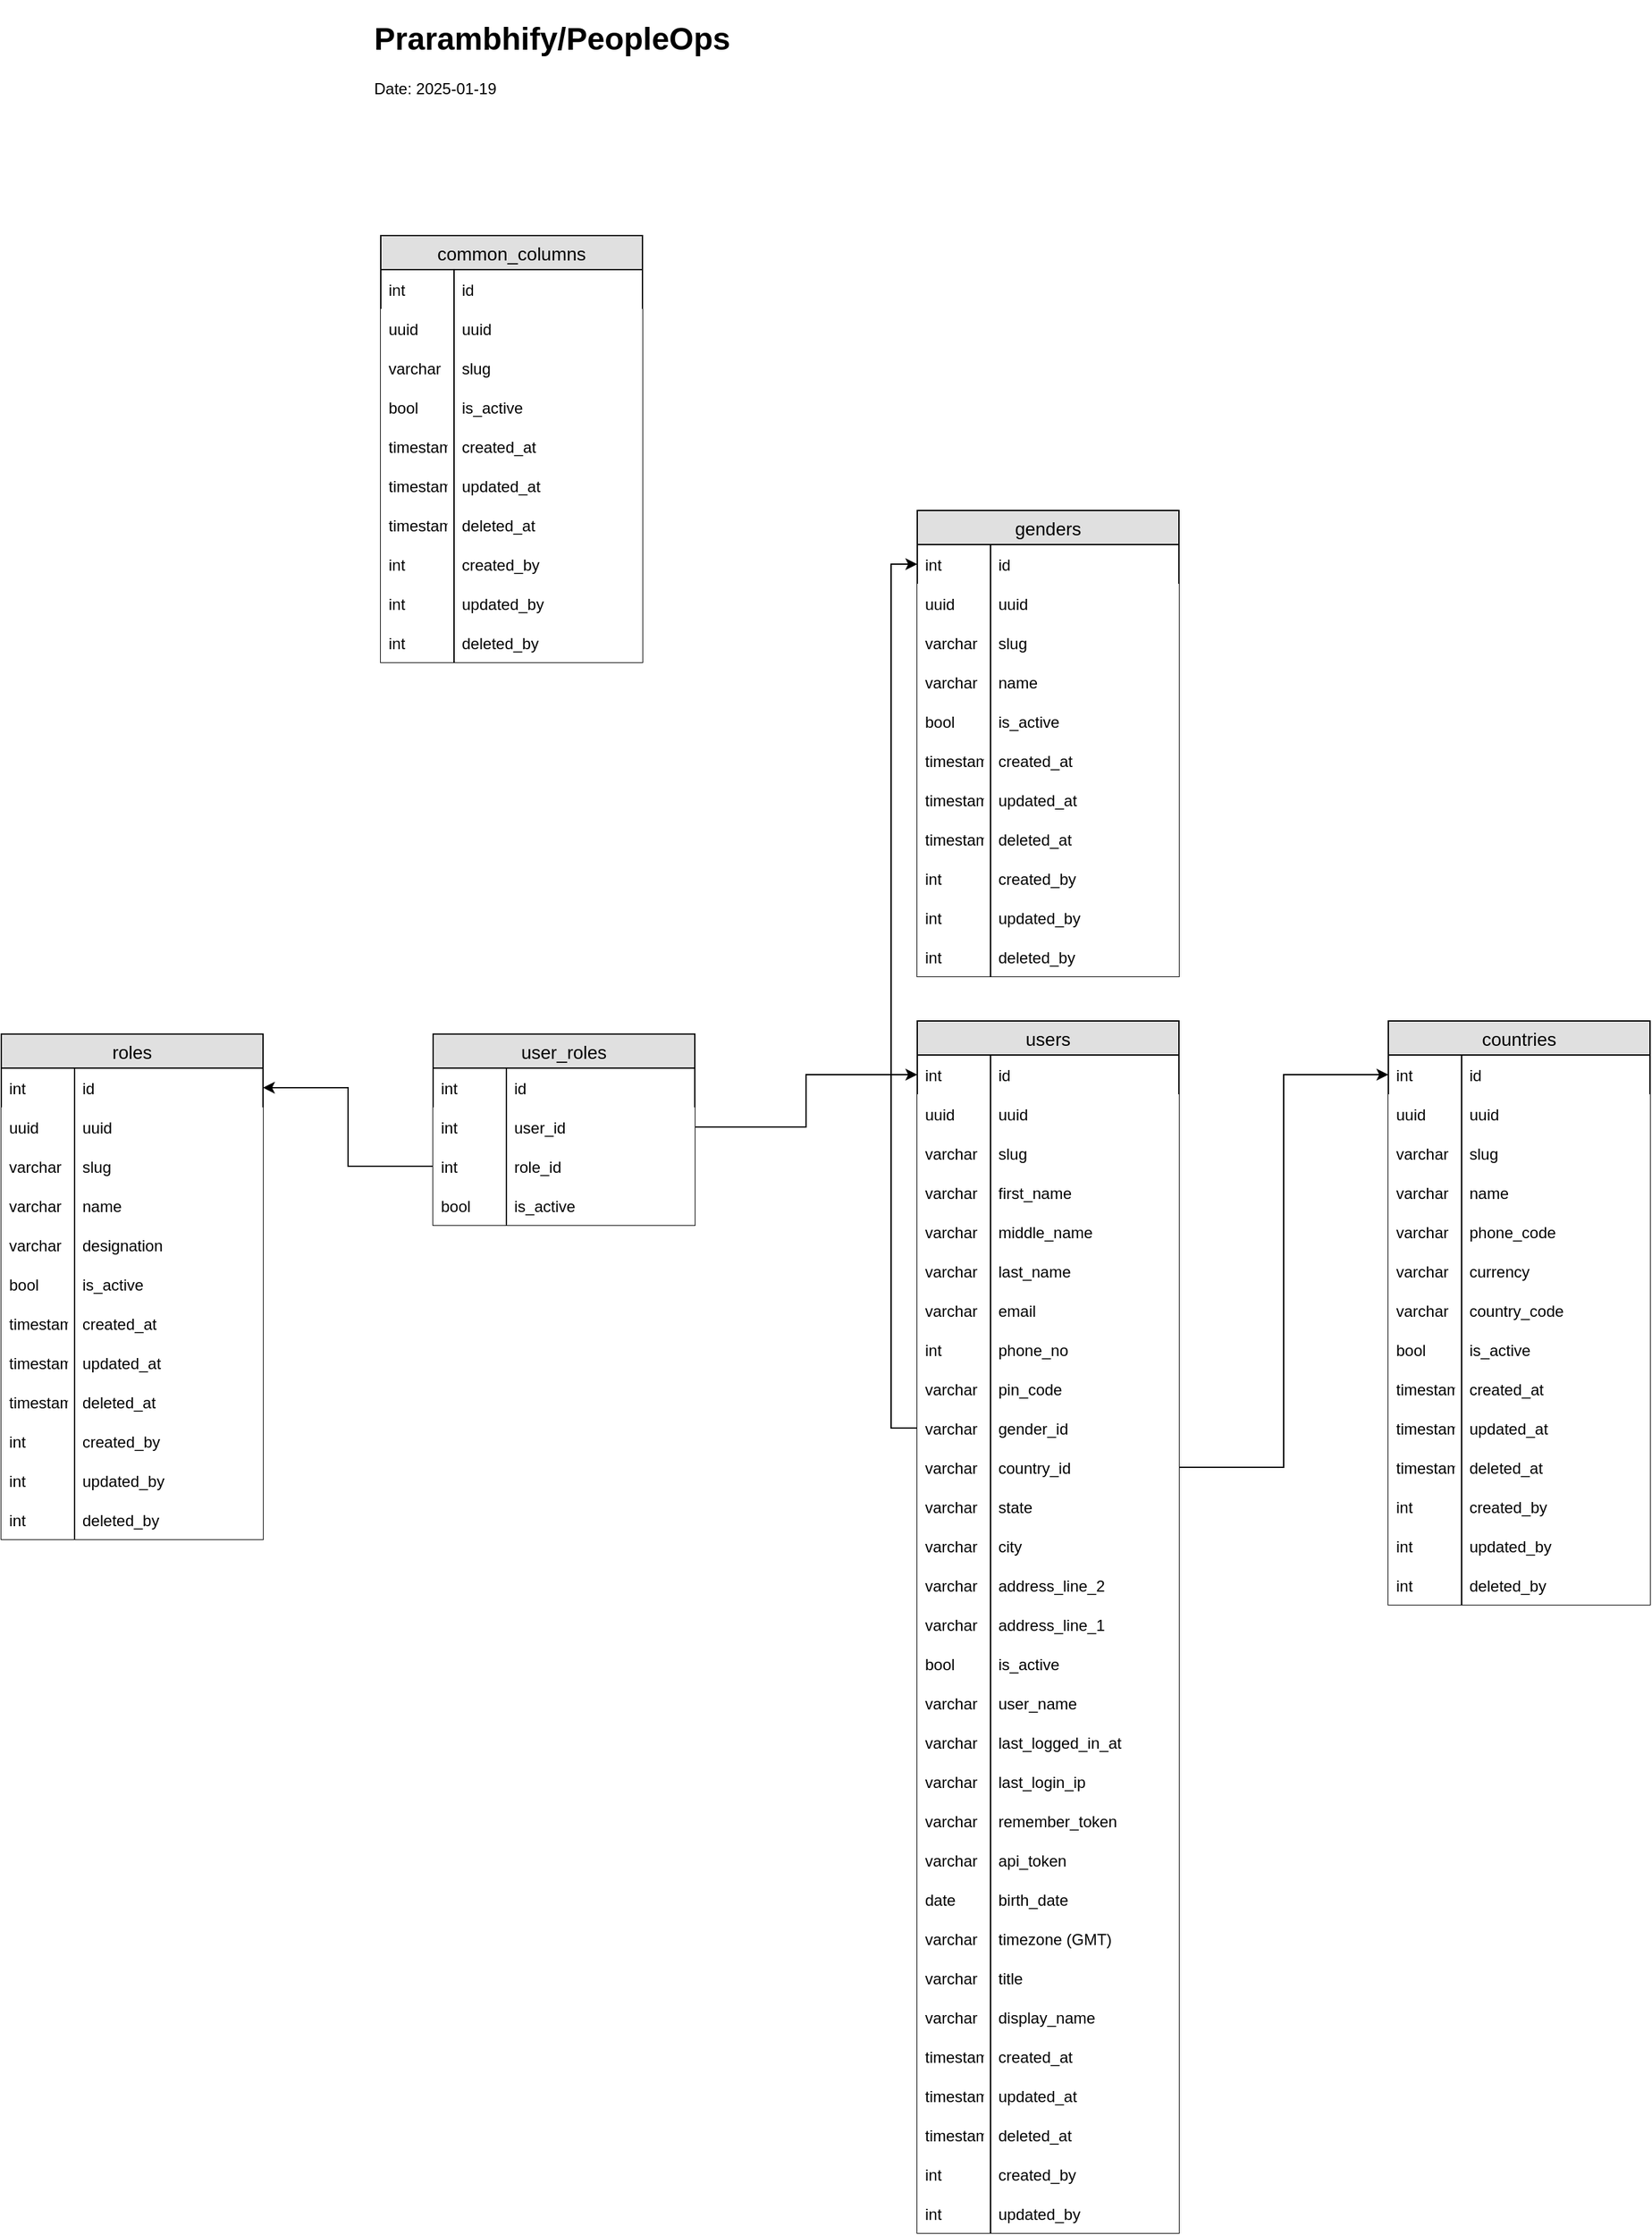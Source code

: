 <mxfile version="21.2.1" type="device">
  <diagram name="Page-1" id="_MEq2z62-AMofBI1a2p4">
    <mxGraphModel dx="1720" dy="-272" grid="1" gridSize="10" guides="1" tooltips="1" connect="1" arrows="1" fold="1" page="1" pageScale="1" pageWidth="850" pageHeight="1100" math="0" shadow="0">
      <root>
        <mxCell id="0" />
        <mxCell id="1" parent="0" />
        <mxCell id="ajY0-7RYgn-Gb3KIb-HG-1" value="common_columns" style="swimlane;fontStyle=0;childLayout=stackLayout;horizontal=1;startSize=26;fillColor=#e0e0e0;horizontalStack=0;resizeParent=1;resizeParentMax=0;resizeLast=0;collapsible=1;marginBottom=0;swimlaneFillColor=#ffffff;align=center;fontSize=14;labelBackgroundColor=none;strokeColor=#000000;" vertex="1" parent="1">
          <mxGeometry x="930" y="1290" width="200" height="326" as="geometry" />
        </mxCell>
        <mxCell id="ajY0-7RYgn-Gb3KIb-HG-2" value="id" style="shape=partialRectangle;top=0;left=0;right=0;bottom=0;align=left;verticalAlign=middle;fillColor=none;spacingLeft=60;spacingRight=4;overflow=hidden;rotatable=0;points=[[0,0.5],[1,0.5]];portConstraint=eastwest;dropTarget=0;fontStyle=0;fontSize=12;" vertex="1" parent="ajY0-7RYgn-Gb3KIb-HG-1">
          <mxGeometry y="26" width="200" height="30" as="geometry" />
        </mxCell>
        <mxCell id="ajY0-7RYgn-Gb3KIb-HG-3" value="int" style="shape=partialRectangle;fontStyle=0;top=0;left=0;bottom=0;fillColor=none;align=left;verticalAlign=middle;spacingLeft=4;spacingRight=4;overflow=hidden;rotatable=0;points=[];portConstraint=eastwest;part=1;fontSize=12;" vertex="1" connectable="0" parent="ajY0-7RYgn-Gb3KIb-HG-2">
          <mxGeometry width="56" height="30" as="geometry" />
        </mxCell>
        <mxCell id="ajY0-7RYgn-Gb3KIb-HG-6" value="uuid" style="shape=partialRectangle;top=0;left=0;right=0;bottom=1;align=left;verticalAlign=middle;fillColor=#FFFFFF;spacingLeft=60;spacingRight=4;overflow=hidden;rotatable=0;points=[[0,0.5],[1,0.5]];portConstraint=eastwest;dropTarget=0;fontStyle=0;fontSize=12;strokeColor=none;" vertex="1" parent="ajY0-7RYgn-Gb3KIb-HG-1">
          <mxGeometry y="56" width="200" height="30" as="geometry" />
        </mxCell>
        <mxCell id="ajY0-7RYgn-Gb3KIb-HG-7" value="uuid" style="shape=partialRectangle;fontStyle=0;top=0;left=0;bottom=0;fillColor=none;align=left;verticalAlign=middle;spacingLeft=4;spacingRight=4;overflow=hidden;rotatable=0;points=[];portConstraint=eastwest;part=1;fontSize=12;" vertex="1" connectable="0" parent="ajY0-7RYgn-Gb3KIb-HG-6">
          <mxGeometry width="56" height="30" as="geometry" />
        </mxCell>
        <mxCell id="ajY0-7RYgn-Gb3KIb-HG-8" value="slug" style="shape=partialRectangle;top=0;left=0;right=0;bottom=1;align=left;verticalAlign=middle;fillColor=#FFFFFF;spacingLeft=60;spacingRight=4;overflow=hidden;rotatable=0;points=[[0,0.5],[1,0.5]];portConstraint=eastwest;dropTarget=0;fontStyle=0;fontSize=12;strokeColor=none;" vertex="1" parent="ajY0-7RYgn-Gb3KIb-HG-1">
          <mxGeometry y="86" width="200" height="30" as="geometry" />
        </mxCell>
        <mxCell id="ajY0-7RYgn-Gb3KIb-HG-9" value="varchar" style="shape=partialRectangle;fontStyle=0;top=0;left=0;bottom=0;fillColor=none;align=left;verticalAlign=middle;spacingLeft=4;spacingRight=4;overflow=hidden;rotatable=0;points=[];portConstraint=eastwest;part=1;fontSize=12;" vertex="1" connectable="0" parent="ajY0-7RYgn-Gb3KIb-HG-8">
          <mxGeometry width="56" height="30" as="geometry" />
        </mxCell>
        <mxCell id="ajY0-7RYgn-Gb3KIb-HG-25" value="is_active" style="shape=partialRectangle;top=0;left=0;right=0;bottom=1;align=left;verticalAlign=middle;fillColor=#FFFFFF;spacingLeft=60;spacingRight=4;overflow=hidden;rotatable=0;points=[[0,0.5],[1,0.5]];portConstraint=eastwest;dropTarget=0;fontStyle=0;fontSize=12;strokeColor=none;" vertex="1" parent="ajY0-7RYgn-Gb3KIb-HG-1">
          <mxGeometry y="116" width="200" height="30" as="geometry" />
        </mxCell>
        <mxCell id="ajY0-7RYgn-Gb3KIb-HG-26" value="bool    " style="shape=partialRectangle;fontStyle=0;top=0;left=0;bottom=0;fillColor=none;align=left;verticalAlign=middle;spacingLeft=4;spacingRight=4;overflow=hidden;rotatable=0;points=[];portConstraint=eastwest;part=1;fontSize=12;" vertex="1" connectable="0" parent="ajY0-7RYgn-Gb3KIb-HG-25">
          <mxGeometry width="56" height="30" as="geometry" />
        </mxCell>
        <mxCell id="ajY0-7RYgn-Gb3KIb-HG-10" value="created_at" style="shape=partialRectangle;top=0;left=0;right=0;bottom=1;align=left;verticalAlign=middle;fillColor=#FFFFFF;spacingLeft=60;spacingRight=4;overflow=hidden;rotatable=0;points=[[0,0.5],[1,0.5]];portConstraint=eastwest;dropTarget=0;fontStyle=0;fontSize=12;strokeColor=none;" vertex="1" parent="ajY0-7RYgn-Gb3KIb-HG-1">
          <mxGeometry y="146" width="200" height="30" as="geometry" />
        </mxCell>
        <mxCell id="ajY0-7RYgn-Gb3KIb-HG-11" value="timestamp" style="shape=partialRectangle;fontStyle=0;top=0;left=0;bottom=0;fillColor=none;align=left;verticalAlign=middle;spacingLeft=4;spacingRight=4;overflow=hidden;rotatable=0;points=[];portConstraint=eastwest;part=1;fontSize=12;" vertex="1" connectable="0" parent="ajY0-7RYgn-Gb3KIb-HG-10">
          <mxGeometry width="56" height="30" as="geometry" />
        </mxCell>
        <mxCell id="ajY0-7RYgn-Gb3KIb-HG-15" value="updated_at" style="shape=partialRectangle;top=0;left=0;right=0;bottom=1;align=left;verticalAlign=middle;fillColor=#FFFFFF;spacingLeft=60;spacingRight=4;overflow=hidden;rotatable=0;points=[[0,0.5],[1,0.5]];portConstraint=eastwest;dropTarget=0;fontStyle=0;fontSize=12;strokeColor=none;" vertex="1" parent="ajY0-7RYgn-Gb3KIb-HG-1">
          <mxGeometry y="176" width="200" height="30" as="geometry" />
        </mxCell>
        <mxCell id="ajY0-7RYgn-Gb3KIb-HG-16" value="timestamp" style="shape=partialRectangle;fontStyle=0;top=0;left=0;bottom=0;fillColor=none;align=left;verticalAlign=middle;spacingLeft=4;spacingRight=4;overflow=hidden;rotatable=0;points=[];portConstraint=eastwest;part=1;fontSize=12;" vertex="1" connectable="0" parent="ajY0-7RYgn-Gb3KIb-HG-15">
          <mxGeometry width="56" height="30" as="geometry" />
        </mxCell>
        <mxCell id="ajY0-7RYgn-Gb3KIb-HG-17" value="deleted_at" style="shape=partialRectangle;top=0;left=0;right=0;bottom=1;align=left;verticalAlign=middle;fillColor=#FFFFFF;spacingLeft=60;spacingRight=4;overflow=hidden;rotatable=0;points=[[0,0.5],[1,0.5]];portConstraint=eastwest;dropTarget=0;fontStyle=0;fontSize=12;strokeColor=none;" vertex="1" parent="ajY0-7RYgn-Gb3KIb-HG-1">
          <mxGeometry y="206" width="200" height="30" as="geometry" />
        </mxCell>
        <mxCell id="ajY0-7RYgn-Gb3KIb-HG-18" value="timestamp" style="shape=partialRectangle;fontStyle=0;top=0;left=0;bottom=0;fillColor=none;align=left;verticalAlign=middle;spacingLeft=4;spacingRight=4;overflow=hidden;rotatable=0;points=[];portConstraint=eastwest;part=1;fontSize=12;" vertex="1" connectable="0" parent="ajY0-7RYgn-Gb3KIb-HG-17">
          <mxGeometry width="56" height="30" as="geometry" />
        </mxCell>
        <mxCell id="ajY0-7RYgn-Gb3KIb-HG-12" value="created_by    " style="shape=partialRectangle;top=0;left=0;right=0;bottom=1;align=left;verticalAlign=middle;fillColor=#FFFFFF;spacingLeft=60;spacingRight=4;overflow=hidden;rotatable=0;points=[[0,0.5],[1,0.5]];portConstraint=eastwest;dropTarget=0;fontStyle=0;fontSize=12;strokeColor=none;" vertex="1" parent="ajY0-7RYgn-Gb3KIb-HG-1">
          <mxGeometry y="236" width="200" height="30" as="geometry" />
        </mxCell>
        <mxCell id="ajY0-7RYgn-Gb3KIb-HG-13" value="int" style="shape=partialRectangle;fontStyle=0;top=0;left=0;bottom=0;fillColor=none;align=left;verticalAlign=middle;spacingLeft=4;spacingRight=4;overflow=hidden;rotatable=0;points=[];portConstraint=eastwest;part=1;fontSize=12;" vertex="1" connectable="0" parent="ajY0-7RYgn-Gb3KIb-HG-12">
          <mxGeometry width="56" height="30" as="geometry" />
        </mxCell>
        <mxCell id="ajY0-7RYgn-Gb3KIb-HG-19" value="updated_by" style="shape=partialRectangle;top=0;left=0;right=0;bottom=1;align=left;verticalAlign=middle;fillColor=#FFFFFF;spacingLeft=60;spacingRight=4;overflow=hidden;rotatable=0;points=[[0,0.5],[1,0.5]];portConstraint=eastwest;dropTarget=0;fontStyle=0;fontSize=12;strokeColor=none;" vertex="1" parent="ajY0-7RYgn-Gb3KIb-HG-1">
          <mxGeometry y="266" width="200" height="30" as="geometry" />
        </mxCell>
        <mxCell id="ajY0-7RYgn-Gb3KIb-HG-20" value="int" style="shape=partialRectangle;fontStyle=0;top=0;left=0;bottom=0;fillColor=none;align=left;verticalAlign=middle;spacingLeft=4;spacingRight=4;overflow=hidden;rotatable=0;points=[];portConstraint=eastwest;part=1;fontSize=12;" vertex="1" connectable="0" parent="ajY0-7RYgn-Gb3KIb-HG-19">
          <mxGeometry width="56" height="30" as="geometry" />
        </mxCell>
        <mxCell id="ajY0-7RYgn-Gb3KIb-HG-21" value="deleted_by" style="shape=partialRectangle;top=0;left=0;right=0;bottom=1;align=left;verticalAlign=middle;fillColor=#FFFFFF;spacingLeft=60;spacingRight=4;overflow=hidden;rotatable=0;points=[[0,0.5],[1,0.5]];portConstraint=eastwest;dropTarget=0;fontStyle=0;fontSize=12;strokeColor=none;" vertex="1" parent="ajY0-7RYgn-Gb3KIb-HG-1">
          <mxGeometry y="296" width="200" height="30" as="geometry" />
        </mxCell>
        <mxCell id="ajY0-7RYgn-Gb3KIb-HG-22" value="int" style="shape=partialRectangle;fontStyle=0;top=0;left=0;bottom=0;fillColor=none;align=left;verticalAlign=middle;spacingLeft=4;spacingRight=4;overflow=hidden;rotatable=0;points=[];portConstraint=eastwest;part=1;fontSize=12;" vertex="1" connectable="0" parent="ajY0-7RYgn-Gb3KIb-HG-21">
          <mxGeometry width="56" height="30" as="geometry" />
        </mxCell>
        <mxCell id="ajY0-7RYgn-Gb3KIb-HG-14" value="&lt;h1&gt;Prarambhify/PeopleOps&amp;nbsp;&lt;/h1&gt;&lt;p&gt;Date: 2025-01-19&lt;/p&gt;" style="text;html=1;strokeColor=none;fillColor=none;spacing=5;spacingTop=-20;whiteSpace=wrap;overflow=hidden;rounded=0;" vertex="1" parent="1">
          <mxGeometry x="920" y="1120" width="310" height="120" as="geometry" />
        </mxCell>
        <mxCell id="ajY0-7RYgn-Gb3KIb-HG-27" value="users" style="swimlane;fontStyle=0;childLayout=stackLayout;horizontal=1;startSize=26;fillColor=#e0e0e0;horizontalStack=0;resizeParent=1;resizeParentMax=0;resizeLast=0;collapsible=1;marginBottom=0;swimlaneFillColor=#ffffff;align=center;fontSize=14;labelBackgroundColor=none;strokeColor=#000000;" vertex="1" parent="1">
          <mxGeometry x="1340" y="1890" width="200" height="926" as="geometry" />
        </mxCell>
        <mxCell id="ajY0-7RYgn-Gb3KIb-HG-28" value="id" style="shape=partialRectangle;top=0;left=0;right=0;bottom=0;align=left;verticalAlign=middle;fillColor=none;spacingLeft=60;spacingRight=4;overflow=hidden;rotatable=0;points=[[0,0.5],[1,0.5]];portConstraint=eastwest;dropTarget=0;fontStyle=0;fontSize=12;" vertex="1" parent="ajY0-7RYgn-Gb3KIb-HG-27">
          <mxGeometry y="26" width="200" height="30" as="geometry" />
        </mxCell>
        <mxCell id="ajY0-7RYgn-Gb3KIb-HG-29" value="int" style="shape=partialRectangle;fontStyle=0;top=0;left=0;bottom=0;fillColor=none;align=left;verticalAlign=middle;spacingLeft=4;spacingRight=4;overflow=hidden;rotatable=0;points=[];portConstraint=eastwest;part=1;fontSize=12;" vertex="1" connectable="0" parent="ajY0-7RYgn-Gb3KIb-HG-28">
          <mxGeometry width="56" height="30" as="geometry" />
        </mxCell>
        <mxCell id="ajY0-7RYgn-Gb3KIb-HG-30" value="uuid" style="shape=partialRectangle;top=0;left=0;right=0;bottom=1;align=left;verticalAlign=middle;fillColor=#FFFFFF;spacingLeft=60;spacingRight=4;overflow=hidden;rotatable=0;points=[[0,0.5],[1,0.5]];portConstraint=eastwest;dropTarget=0;fontStyle=0;fontSize=12;strokeColor=none;" vertex="1" parent="ajY0-7RYgn-Gb3KIb-HG-27">
          <mxGeometry y="56" width="200" height="30" as="geometry" />
        </mxCell>
        <mxCell id="ajY0-7RYgn-Gb3KIb-HG-31" value="uuid" style="shape=partialRectangle;fontStyle=0;top=0;left=0;bottom=0;fillColor=none;align=left;verticalAlign=middle;spacingLeft=4;spacingRight=4;overflow=hidden;rotatable=0;points=[];portConstraint=eastwest;part=1;fontSize=12;" vertex="1" connectable="0" parent="ajY0-7RYgn-Gb3KIb-HG-30">
          <mxGeometry width="56" height="30" as="geometry" />
        </mxCell>
        <mxCell id="ajY0-7RYgn-Gb3KIb-HG-32" value="slug" style="shape=partialRectangle;top=0;left=0;right=0;bottom=1;align=left;verticalAlign=middle;fillColor=#FFFFFF;spacingLeft=60;spacingRight=4;overflow=hidden;rotatable=0;points=[[0,0.5],[1,0.5]];portConstraint=eastwest;dropTarget=0;fontStyle=0;fontSize=12;strokeColor=none;" vertex="1" parent="ajY0-7RYgn-Gb3KIb-HG-27">
          <mxGeometry y="86" width="200" height="30" as="geometry" />
        </mxCell>
        <mxCell id="ajY0-7RYgn-Gb3KIb-HG-33" value="varchar" style="shape=partialRectangle;fontStyle=0;top=0;left=0;bottom=0;fillColor=none;align=left;verticalAlign=middle;spacingLeft=4;spacingRight=4;overflow=hidden;rotatable=0;points=[];portConstraint=eastwest;part=1;fontSize=12;" vertex="1" connectable="0" parent="ajY0-7RYgn-Gb3KIb-HG-32">
          <mxGeometry width="56" height="30" as="geometry" />
        </mxCell>
        <mxCell id="ajY0-7RYgn-Gb3KIb-HG-49" value="first_name" style="shape=partialRectangle;top=0;left=0;right=0;bottom=1;align=left;verticalAlign=middle;fillColor=#FFFFFF;spacingLeft=60;spacingRight=4;overflow=hidden;rotatable=0;points=[[0,0.5],[1,0.5]];portConstraint=eastwest;dropTarget=0;fontStyle=0;fontSize=12;strokeColor=none;" vertex="1" parent="ajY0-7RYgn-Gb3KIb-HG-27">
          <mxGeometry y="116" width="200" height="30" as="geometry" />
        </mxCell>
        <mxCell id="ajY0-7RYgn-Gb3KIb-HG-50" value="varchar" style="shape=partialRectangle;fontStyle=0;top=0;left=0;bottom=0;fillColor=none;align=left;verticalAlign=middle;spacingLeft=4;spacingRight=4;overflow=hidden;rotatable=0;points=[];portConstraint=eastwest;part=1;fontSize=12;" vertex="1" connectable="0" parent="ajY0-7RYgn-Gb3KIb-HG-49">
          <mxGeometry width="56" height="30" as="geometry" />
        </mxCell>
        <mxCell id="ajY0-7RYgn-Gb3KIb-HG-51" value="middle_name" style="shape=partialRectangle;top=0;left=0;right=0;bottom=1;align=left;verticalAlign=middle;fillColor=#FFFFFF;spacingLeft=60;spacingRight=4;overflow=hidden;rotatable=0;points=[[0,0.5],[1,0.5]];portConstraint=eastwest;dropTarget=0;fontStyle=0;fontSize=12;strokeColor=none;" vertex="1" parent="ajY0-7RYgn-Gb3KIb-HG-27">
          <mxGeometry y="146" width="200" height="30" as="geometry" />
        </mxCell>
        <mxCell id="ajY0-7RYgn-Gb3KIb-HG-52" value="varchar" style="shape=partialRectangle;fontStyle=0;top=0;left=0;bottom=0;fillColor=none;align=left;verticalAlign=middle;spacingLeft=4;spacingRight=4;overflow=hidden;rotatable=0;points=[];portConstraint=eastwest;part=1;fontSize=12;" vertex="1" connectable="0" parent="ajY0-7RYgn-Gb3KIb-HG-51">
          <mxGeometry width="56" height="30" as="geometry" />
        </mxCell>
        <mxCell id="ajY0-7RYgn-Gb3KIb-HG-53" value="last_name" style="shape=partialRectangle;top=0;left=0;right=0;bottom=1;align=left;verticalAlign=middle;fillColor=#FFFFFF;spacingLeft=60;spacingRight=4;overflow=hidden;rotatable=0;points=[[0,0.5],[1,0.5]];portConstraint=eastwest;dropTarget=0;fontStyle=0;fontSize=12;strokeColor=none;" vertex="1" parent="ajY0-7RYgn-Gb3KIb-HG-27">
          <mxGeometry y="176" width="200" height="30" as="geometry" />
        </mxCell>
        <mxCell id="ajY0-7RYgn-Gb3KIb-HG-54" value="varchar" style="shape=partialRectangle;fontStyle=0;top=0;left=0;bottom=0;fillColor=none;align=left;verticalAlign=middle;spacingLeft=4;spacingRight=4;overflow=hidden;rotatable=0;points=[];portConstraint=eastwest;part=1;fontSize=12;" vertex="1" connectable="0" parent="ajY0-7RYgn-Gb3KIb-HG-53">
          <mxGeometry width="56" height="30" as="geometry" />
        </mxCell>
        <mxCell id="ajY0-7RYgn-Gb3KIb-HG-55" value="email" style="shape=partialRectangle;top=0;left=0;right=0;bottom=1;align=left;verticalAlign=middle;fillColor=#FFFFFF;spacingLeft=60;spacingRight=4;overflow=hidden;rotatable=0;points=[[0,0.5],[1,0.5]];portConstraint=eastwest;dropTarget=0;fontStyle=0;fontSize=12;strokeColor=none;" vertex="1" parent="ajY0-7RYgn-Gb3KIb-HG-27">
          <mxGeometry y="206" width="200" height="30" as="geometry" />
        </mxCell>
        <mxCell id="ajY0-7RYgn-Gb3KIb-HG-56" value="varchar" style="shape=partialRectangle;fontStyle=0;top=0;left=0;bottom=0;fillColor=none;align=left;verticalAlign=middle;spacingLeft=4;spacingRight=4;overflow=hidden;rotatable=0;points=[];portConstraint=eastwest;part=1;fontSize=12;" vertex="1" connectable="0" parent="ajY0-7RYgn-Gb3KIb-HG-55">
          <mxGeometry width="56" height="30" as="geometry" />
        </mxCell>
        <mxCell id="ajY0-7RYgn-Gb3KIb-HG-86" value="phone_no" style="shape=partialRectangle;top=0;left=0;right=0;bottom=1;align=left;verticalAlign=middle;fillColor=#FFFFFF;spacingLeft=60;spacingRight=4;overflow=hidden;rotatable=0;points=[[0,0.5],[1,0.5]];portConstraint=eastwest;dropTarget=0;fontStyle=0;fontSize=12;strokeColor=none;" vertex="1" parent="ajY0-7RYgn-Gb3KIb-HG-27">
          <mxGeometry y="236" width="200" height="30" as="geometry" />
        </mxCell>
        <mxCell id="ajY0-7RYgn-Gb3KIb-HG-87" value="int" style="shape=partialRectangle;fontStyle=0;top=0;left=0;bottom=0;fillColor=none;align=left;verticalAlign=middle;spacingLeft=4;spacingRight=4;overflow=hidden;rotatable=0;points=[];portConstraint=eastwest;part=1;fontSize=12;" vertex="1" connectable="0" parent="ajY0-7RYgn-Gb3KIb-HG-86">
          <mxGeometry width="56" height="30" as="geometry" />
        </mxCell>
        <mxCell id="ajY0-7RYgn-Gb3KIb-HG-160" value="pin_code" style="shape=partialRectangle;top=0;left=0;right=0;bottom=1;align=left;verticalAlign=middle;fillColor=#FFFFFF;spacingLeft=60;spacingRight=4;overflow=hidden;rotatable=0;points=[[0,0.5],[1,0.5]];portConstraint=eastwest;dropTarget=0;fontStyle=0;fontSize=12;strokeColor=none;" vertex="1" parent="ajY0-7RYgn-Gb3KIb-HG-27">
          <mxGeometry y="266" width="200" height="30" as="geometry" />
        </mxCell>
        <mxCell id="ajY0-7RYgn-Gb3KIb-HG-161" value="varchar    " style="shape=partialRectangle;fontStyle=0;top=0;left=0;bottom=0;fillColor=none;align=left;verticalAlign=middle;spacingLeft=4;spacingRight=4;overflow=hidden;rotatable=0;points=[];portConstraint=eastwest;part=1;fontSize=12;" vertex="1" connectable="0" parent="ajY0-7RYgn-Gb3KIb-HG-160">
          <mxGeometry width="56" height="30" as="geometry" />
        </mxCell>
        <mxCell id="ajY0-7RYgn-Gb3KIb-HG-98" value="gender_id" style="shape=partialRectangle;top=0;left=0;right=0;bottom=1;align=left;verticalAlign=middle;fillColor=#FFFFFF;spacingLeft=60;spacingRight=4;overflow=hidden;rotatable=0;points=[[0,0.5],[1,0.5]];portConstraint=eastwest;dropTarget=0;fontStyle=0;fontSize=12;strokeColor=none;" vertex="1" parent="ajY0-7RYgn-Gb3KIb-HG-27">
          <mxGeometry y="296" width="200" height="30" as="geometry" />
        </mxCell>
        <mxCell id="ajY0-7RYgn-Gb3KIb-HG-99" value="varchar    " style="shape=partialRectangle;fontStyle=0;top=0;left=0;bottom=0;fillColor=none;align=left;verticalAlign=middle;spacingLeft=4;spacingRight=4;overflow=hidden;rotatable=0;points=[];portConstraint=eastwest;part=1;fontSize=12;" vertex="1" connectable="0" parent="ajY0-7RYgn-Gb3KIb-HG-98">
          <mxGeometry width="56" height="30" as="geometry" />
        </mxCell>
        <mxCell id="ajY0-7RYgn-Gb3KIb-HG-96" value="country_id" style="shape=partialRectangle;top=0;left=0;right=0;bottom=1;align=left;verticalAlign=middle;fillColor=#FFFFFF;spacingLeft=60;spacingRight=4;overflow=hidden;rotatable=0;points=[[0,0.5],[1,0.5]];portConstraint=eastwest;dropTarget=0;fontStyle=0;fontSize=12;strokeColor=none;" vertex="1" parent="ajY0-7RYgn-Gb3KIb-HG-27">
          <mxGeometry y="326" width="200" height="30" as="geometry" />
        </mxCell>
        <mxCell id="ajY0-7RYgn-Gb3KIb-HG-97" value="varchar    " style="shape=partialRectangle;fontStyle=0;top=0;left=0;bottom=0;fillColor=none;align=left;verticalAlign=middle;spacingLeft=4;spacingRight=4;overflow=hidden;rotatable=0;points=[];portConstraint=eastwest;part=1;fontSize=12;" vertex="1" connectable="0" parent="ajY0-7RYgn-Gb3KIb-HG-96">
          <mxGeometry width="56" height="30" as="geometry" />
        </mxCell>
        <mxCell id="ajY0-7RYgn-Gb3KIb-HG-94" value="state" style="shape=partialRectangle;top=0;left=0;right=0;bottom=1;align=left;verticalAlign=middle;fillColor=#FFFFFF;spacingLeft=60;spacingRight=4;overflow=hidden;rotatable=0;points=[[0,0.5],[1,0.5]];portConstraint=eastwest;dropTarget=0;fontStyle=0;fontSize=12;strokeColor=none;" vertex="1" parent="ajY0-7RYgn-Gb3KIb-HG-27">
          <mxGeometry y="356" width="200" height="30" as="geometry" />
        </mxCell>
        <mxCell id="ajY0-7RYgn-Gb3KIb-HG-95" value="varchar    " style="shape=partialRectangle;fontStyle=0;top=0;left=0;bottom=0;fillColor=none;align=left;verticalAlign=middle;spacingLeft=4;spacingRight=4;overflow=hidden;rotatable=0;points=[];portConstraint=eastwest;part=1;fontSize=12;" vertex="1" connectable="0" parent="ajY0-7RYgn-Gb3KIb-HG-94">
          <mxGeometry width="56" height="30" as="geometry" />
        </mxCell>
        <mxCell id="ajY0-7RYgn-Gb3KIb-HG-92" value="city" style="shape=partialRectangle;top=0;left=0;right=0;bottom=1;align=left;verticalAlign=middle;fillColor=#FFFFFF;spacingLeft=60;spacingRight=4;overflow=hidden;rotatable=0;points=[[0,0.5],[1,0.5]];portConstraint=eastwest;dropTarget=0;fontStyle=0;fontSize=12;strokeColor=none;" vertex="1" parent="ajY0-7RYgn-Gb3KIb-HG-27">
          <mxGeometry y="386" width="200" height="30" as="geometry" />
        </mxCell>
        <mxCell id="ajY0-7RYgn-Gb3KIb-HG-93" value="varchar    " style="shape=partialRectangle;fontStyle=0;top=0;left=0;bottom=0;fillColor=none;align=left;verticalAlign=middle;spacingLeft=4;spacingRight=4;overflow=hidden;rotatable=0;points=[];portConstraint=eastwest;part=1;fontSize=12;" vertex="1" connectable="0" parent="ajY0-7RYgn-Gb3KIb-HG-92">
          <mxGeometry width="56" height="30" as="geometry" />
        </mxCell>
        <mxCell id="ajY0-7RYgn-Gb3KIb-HG-90" value="address_line_2" style="shape=partialRectangle;top=0;left=0;right=0;bottom=1;align=left;verticalAlign=middle;fillColor=#FFFFFF;spacingLeft=60;spacingRight=4;overflow=hidden;rotatable=0;points=[[0,0.5],[1,0.5]];portConstraint=eastwest;dropTarget=0;fontStyle=0;fontSize=12;strokeColor=none;" vertex="1" parent="ajY0-7RYgn-Gb3KIb-HG-27">
          <mxGeometry y="416" width="200" height="30" as="geometry" />
        </mxCell>
        <mxCell id="ajY0-7RYgn-Gb3KIb-HG-91" value="varchar    " style="shape=partialRectangle;fontStyle=0;top=0;left=0;bottom=0;fillColor=none;align=left;verticalAlign=middle;spacingLeft=4;spacingRight=4;overflow=hidden;rotatable=0;points=[];portConstraint=eastwest;part=1;fontSize=12;" vertex="1" connectable="0" parent="ajY0-7RYgn-Gb3KIb-HG-90">
          <mxGeometry width="56" height="30" as="geometry" />
        </mxCell>
        <mxCell id="ajY0-7RYgn-Gb3KIb-HG-88" value="address_line_1" style="shape=partialRectangle;top=0;left=0;right=0;bottom=1;align=left;verticalAlign=middle;fillColor=#FFFFFF;spacingLeft=60;spacingRight=4;overflow=hidden;rotatable=0;points=[[0,0.5],[1,0.5]];portConstraint=eastwest;dropTarget=0;fontStyle=0;fontSize=12;strokeColor=none;" vertex="1" parent="ajY0-7RYgn-Gb3KIb-HG-27">
          <mxGeometry y="446" width="200" height="30" as="geometry" />
        </mxCell>
        <mxCell id="ajY0-7RYgn-Gb3KIb-HG-89" value="varchar    " style="shape=partialRectangle;fontStyle=0;top=0;left=0;bottom=0;fillColor=none;align=left;verticalAlign=middle;spacingLeft=4;spacingRight=4;overflow=hidden;rotatable=0;points=[];portConstraint=eastwest;part=1;fontSize=12;" vertex="1" connectable="0" parent="ajY0-7RYgn-Gb3KIb-HG-88">
          <mxGeometry width="56" height="30" as="geometry" />
        </mxCell>
        <mxCell id="ajY0-7RYgn-Gb3KIb-HG-34" value="is_active" style="shape=partialRectangle;top=0;left=0;right=0;bottom=1;align=left;verticalAlign=middle;fillColor=#FFFFFF;spacingLeft=60;spacingRight=4;overflow=hidden;rotatable=0;points=[[0,0.5],[1,0.5]];portConstraint=eastwest;dropTarget=0;fontStyle=0;fontSize=12;strokeColor=none;" vertex="1" parent="ajY0-7RYgn-Gb3KIb-HG-27">
          <mxGeometry y="476" width="200" height="30" as="geometry" />
        </mxCell>
        <mxCell id="ajY0-7RYgn-Gb3KIb-HG-35" value="bool    " style="shape=partialRectangle;fontStyle=0;top=0;left=0;bottom=0;fillColor=none;align=left;verticalAlign=middle;spacingLeft=4;spacingRight=4;overflow=hidden;rotatable=0;points=[];portConstraint=eastwest;part=1;fontSize=12;" vertex="1" connectable="0" parent="ajY0-7RYgn-Gb3KIb-HG-34">
          <mxGeometry width="56" height="30" as="geometry" />
        </mxCell>
        <mxCell id="ajY0-7RYgn-Gb3KIb-HG-258" value="user_name" style="shape=partialRectangle;top=0;left=0;right=0;bottom=1;align=left;verticalAlign=middle;fillColor=#FFFFFF;spacingLeft=60;spacingRight=4;overflow=hidden;rotatable=0;points=[[0,0.5],[1,0.5]];portConstraint=eastwest;dropTarget=0;fontStyle=0;fontSize=12;strokeColor=none;" vertex="1" parent="ajY0-7RYgn-Gb3KIb-HG-27">
          <mxGeometry y="506" width="200" height="30" as="geometry" />
        </mxCell>
        <mxCell id="ajY0-7RYgn-Gb3KIb-HG-259" value="varchar" style="shape=partialRectangle;fontStyle=0;top=0;left=0;bottom=0;fillColor=none;align=left;verticalAlign=middle;spacingLeft=4;spacingRight=4;overflow=hidden;rotatable=0;points=[];portConstraint=eastwest;part=1;fontSize=12;" vertex="1" connectable="0" parent="ajY0-7RYgn-Gb3KIb-HG-258">
          <mxGeometry width="56" height="30" as="geometry" />
        </mxCell>
        <mxCell id="ajY0-7RYgn-Gb3KIb-HG-274" value="last_logged_in_at" style="shape=partialRectangle;top=0;left=0;right=0;bottom=1;align=left;verticalAlign=middle;fillColor=#FFFFFF;spacingLeft=60;spacingRight=4;overflow=hidden;rotatable=0;points=[[0,0.5],[1,0.5]];portConstraint=eastwest;dropTarget=0;fontStyle=0;fontSize=12;strokeColor=none;" vertex="1" parent="ajY0-7RYgn-Gb3KIb-HG-27">
          <mxGeometry y="536" width="200" height="30" as="geometry" />
        </mxCell>
        <mxCell id="ajY0-7RYgn-Gb3KIb-HG-275" value="varchar" style="shape=partialRectangle;fontStyle=0;top=0;left=0;bottom=0;fillColor=none;align=left;verticalAlign=middle;spacingLeft=4;spacingRight=4;overflow=hidden;rotatable=0;points=[];portConstraint=eastwest;part=1;fontSize=12;" vertex="1" connectable="0" parent="ajY0-7RYgn-Gb3KIb-HG-274">
          <mxGeometry width="56" height="30" as="geometry" />
        </mxCell>
        <mxCell id="ajY0-7RYgn-Gb3KIb-HG-272" value="last_login_ip" style="shape=partialRectangle;top=0;left=0;right=0;bottom=1;align=left;verticalAlign=middle;fillColor=#FFFFFF;spacingLeft=60;spacingRight=4;overflow=hidden;rotatable=0;points=[[0,0.5],[1,0.5]];portConstraint=eastwest;dropTarget=0;fontStyle=0;fontSize=12;strokeColor=none;" vertex="1" parent="ajY0-7RYgn-Gb3KIb-HG-27">
          <mxGeometry y="566" width="200" height="30" as="geometry" />
        </mxCell>
        <mxCell id="ajY0-7RYgn-Gb3KIb-HG-273" value="varchar" style="shape=partialRectangle;fontStyle=0;top=0;left=0;bottom=0;fillColor=none;align=left;verticalAlign=middle;spacingLeft=4;spacingRight=4;overflow=hidden;rotatable=0;points=[];portConstraint=eastwest;part=1;fontSize=12;" vertex="1" connectable="0" parent="ajY0-7RYgn-Gb3KIb-HG-272">
          <mxGeometry width="56" height="30" as="geometry" />
        </mxCell>
        <mxCell id="ajY0-7RYgn-Gb3KIb-HG-270" value="remember_token" style="shape=partialRectangle;top=0;left=0;right=0;bottom=1;align=left;verticalAlign=middle;fillColor=#FFFFFF;spacingLeft=60;spacingRight=4;overflow=hidden;rotatable=0;points=[[0,0.5],[1,0.5]];portConstraint=eastwest;dropTarget=0;fontStyle=0;fontSize=12;strokeColor=none;" vertex="1" parent="ajY0-7RYgn-Gb3KIb-HG-27">
          <mxGeometry y="596" width="200" height="30" as="geometry" />
        </mxCell>
        <mxCell id="ajY0-7RYgn-Gb3KIb-HG-271" value="varchar" style="shape=partialRectangle;fontStyle=0;top=0;left=0;bottom=0;fillColor=none;align=left;verticalAlign=middle;spacingLeft=4;spacingRight=4;overflow=hidden;rotatable=0;points=[];portConstraint=eastwest;part=1;fontSize=12;" vertex="1" connectable="0" parent="ajY0-7RYgn-Gb3KIb-HG-270">
          <mxGeometry width="56" height="30" as="geometry" />
        </mxCell>
        <mxCell id="ajY0-7RYgn-Gb3KIb-HG-268" value="api_token" style="shape=partialRectangle;top=0;left=0;right=0;bottom=1;align=left;verticalAlign=middle;fillColor=#FFFFFF;spacingLeft=60;spacingRight=4;overflow=hidden;rotatable=0;points=[[0,0.5],[1,0.5]];portConstraint=eastwest;dropTarget=0;fontStyle=0;fontSize=12;strokeColor=none;" vertex="1" parent="ajY0-7RYgn-Gb3KIb-HG-27">
          <mxGeometry y="626" width="200" height="30" as="geometry" />
        </mxCell>
        <mxCell id="ajY0-7RYgn-Gb3KIb-HG-269" value="varchar" style="shape=partialRectangle;fontStyle=0;top=0;left=0;bottom=0;fillColor=none;align=left;verticalAlign=middle;spacingLeft=4;spacingRight=4;overflow=hidden;rotatable=0;points=[];portConstraint=eastwest;part=1;fontSize=12;" vertex="1" connectable="0" parent="ajY0-7RYgn-Gb3KIb-HG-268">
          <mxGeometry width="56" height="30" as="geometry" />
        </mxCell>
        <mxCell id="ajY0-7RYgn-Gb3KIb-HG-266" value="birth_date" style="shape=partialRectangle;top=0;left=0;right=0;bottom=1;align=left;verticalAlign=middle;fillColor=#FFFFFF;spacingLeft=60;spacingRight=4;overflow=hidden;rotatable=0;points=[[0,0.5],[1,0.5]];portConstraint=eastwest;dropTarget=0;fontStyle=0;fontSize=12;strokeColor=none;" vertex="1" parent="ajY0-7RYgn-Gb3KIb-HG-27">
          <mxGeometry y="656" width="200" height="30" as="geometry" />
        </mxCell>
        <mxCell id="ajY0-7RYgn-Gb3KIb-HG-267" value="date" style="shape=partialRectangle;fontStyle=0;top=0;left=0;bottom=0;fillColor=none;align=left;verticalAlign=middle;spacingLeft=4;spacingRight=4;overflow=hidden;rotatable=0;points=[];portConstraint=eastwest;part=1;fontSize=12;" vertex="1" connectable="0" parent="ajY0-7RYgn-Gb3KIb-HG-266">
          <mxGeometry width="56" height="30" as="geometry" />
        </mxCell>
        <mxCell id="ajY0-7RYgn-Gb3KIb-HG-264" value="timezone (GMT)" style="shape=partialRectangle;top=0;left=0;right=0;bottom=1;align=left;verticalAlign=middle;fillColor=#FFFFFF;spacingLeft=60;spacingRight=4;overflow=hidden;rotatable=0;points=[[0,0.5],[1,0.5]];portConstraint=eastwest;dropTarget=0;fontStyle=0;fontSize=12;strokeColor=none;" vertex="1" parent="ajY0-7RYgn-Gb3KIb-HG-27">
          <mxGeometry y="686" width="200" height="30" as="geometry" />
        </mxCell>
        <mxCell id="ajY0-7RYgn-Gb3KIb-HG-265" value="varchar" style="shape=partialRectangle;fontStyle=0;top=0;left=0;bottom=0;fillColor=none;align=left;verticalAlign=middle;spacingLeft=4;spacingRight=4;overflow=hidden;rotatable=0;points=[];portConstraint=eastwest;part=1;fontSize=12;" vertex="1" connectable="0" parent="ajY0-7RYgn-Gb3KIb-HG-264">
          <mxGeometry width="56" height="30" as="geometry" />
        </mxCell>
        <mxCell id="ajY0-7RYgn-Gb3KIb-HG-262" value="title" style="shape=partialRectangle;top=0;left=0;right=0;bottom=1;align=left;verticalAlign=middle;fillColor=#FFFFFF;spacingLeft=60;spacingRight=4;overflow=hidden;rotatable=0;points=[[0,0.5],[1,0.5]];portConstraint=eastwest;dropTarget=0;fontStyle=0;fontSize=12;strokeColor=none;" vertex="1" parent="ajY0-7RYgn-Gb3KIb-HG-27">
          <mxGeometry y="716" width="200" height="30" as="geometry" />
        </mxCell>
        <mxCell id="ajY0-7RYgn-Gb3KIb-HG-263" value="varchar" style="shape=partialRectangle;fontStyle=0;top=0;left=0;bottom=0;fillColor=none;align=left;verticalAlign=middle;spacingLeft=4;spacingRight=4;overflow=hidden;rotatable=0;points=[];portConstraint=eastwest;part=1;fontSize=12;" vertex="1" connectable="0" parent="ajY0-7RYgn-Gb3KIb-HG-262">
          <mxGeometry width="56" height="30" as="geometry" />
        </mxCell>
        <mxCell id="ajY0-7RYgn-Gb3KIb-HG-260" value="display_name" style="shape=partialRectangle;top=0;left=0;right=0;bottom=1;align=left;verticalAlign=middle;fillColor=#FFFFFF;spacingLeft=60;spacingRight=4;overflow=hidden;rotatable=0;points=[[0,0.5],[1,0.5]];portConstraint=eastwest;dropTarget=0;fontStyle=0;fontSize=12;strokeColor=none;" vertex="1" parent="ajY0-7RYgn-Gb3KIb-HG-27">
          <mxGeometry y="746" width="200" height="30" as="geometry" />
        </mxCell>
        <mxCell id="ajY0-7RYgn-Gb3KIb-HG-261" value="varchar" style="shape=partialRectangle;fontStyle=0;top=0;left=0;bottom=0;fillColor=none;align=left;verticalAlign=middle;spacingLeft=4;spacingRight=4;overflow=hidden;rotatable=0;points=[];portConstraint=eastwest;part=1;fontSize=12;" vertex="1" connectable="0" parent="ajY0-7RYgn-Gb3KIb-HG-260">
          <mxGeometry width="56" height="30" as="geometry" />
        </mxCell>
        <mxCell id="ajY0-7RYgn-Gb3KIb-HG-36" value="created_at" style="shape=partialRectangle;top=0;left=0;right=0;bottom=1;align=left;verticalAlign=middle;fillColor=#FFFFFF;spacingLeft=60;spacingRight=4;overflow=hidden;rotatable=0;points=[[0,0.5],[1,0.5]];portConstraint=eastwest;dropTarget=0;fontStyle=0;fontSize=12;strokeColor=none;" vertex="1" parent="ajY0-7RYgn-Gb3KIb-HG-27">
          <mxGeometry y="776" width="200" height="30" as="geometry" />
        </mxCell>
        <mxCell id="ajY0-7RYgn-Gb3KIb-HG-37" value="timestamp" style="shape=partialRectangle;fontStyle=0;top=0;left=0;bottom=0;fillColor=none;align=left;verticalAlign=middle;spacingLeft=4;spacingRight=4;overflow=hidden;rotatable=0;points=[];portConstraint=eastwest;part=1;fontSize=12;" vertex="1" connectable="0" parent="ajY0-7RYgn-Gb3KIb-HG-36">
          <mxGeometry width="56" height="30" as="geometry" />
        </mxCell>
        <mxCell id="ajY0-7RYgn-Gb3KIb-HG-38" value="updated_at" style="shape=partialRectangle;top=0;left=0;right=0;bottom=1;align=left;verticalAlign=middle;fillColor=#FFFFFF;spacingLeft=60;spacingRight=4;overflow=hidden;rotatable=0;points=[[0,0.5],[1,0.5]];portConstraint=eastwest;dropTarget=0;fontStyle=0;fontSize=12;strokeColor=none;" vertex="1" parent="ajY0-7RYgn-Gb3KIb-HG-27">
          <mxGeometry y="806" width="200" height="30" as="geometry" />
        </mxCell>
        <mxCell id="ajY0-7RYgn-Gb3KIb-HG-39" value="timestamp" style="shape=partialRectangle;fontStyle=0;top=0;left=0;bottom=0;fillColor=none;align=left;verticalAlign=middle;spacingLeft=4;spacingRight=4;overflow=hidden;rotatable=0;points=[];portConstraint=eastwest;part=1;fontSize=12;" vertex="1" connectable="0" parent="ajY0-7RYgn-Gb3KIb-HG-38">
          <mxGeometry width="56" height="30" as="geometry" />
        </mxCell>
        <mxCell id="ajY0-7RYgn-Gb3KIb-HG-40" value="deleted_at" style="shape=partialRectangle;top=0;left=0;right=0;bottom=1;align=left;verticalAlign=middle;fillColor=#FFFFFF;spacingLeft=60;spacingRight=4;overflow=hidden;rotatable=0;points=[[0,0.5],[1,0.5]];portConstraint=eastwest;dropTarget=0;fontStyle=0;fontSize=12;strokeColor=none;" vertex="1" parent="ajY0-7RYgn-Gb3KIb-HG-27">
          <mxGeometry y="836" width="200" height="30" as="geometry" />
        </mxCell>
        <mxCell id="ajY0-7RYgn-Gb3KIb-HG-41" value="timestamp" style="shape=partialRectangle;fontStyle=0;top=0;left=0;bottom=0;fillColor=none;align=left;verticalAlign=middle;spacingLeft=4;spacingRight=4;overflow=hidden;rotatable=0;points=[];portConstraint=eastwest;part=1;fontSize=12;" vertex="1" connectable="0" parent="ajY0-7RYgn-Gb3KIb-HG-40">
          <mxGeometry width="56" height="30" as="geometry" />
        </mxCell>
        <mxCell id="ajY0-7RYgn-Gb3KIb-HG-42" value="created_by    " style="shape=partialRectangle;top=0;left=0;right=0;bottom=1;align=left;verticalAlign=middle;fillColor=#FFFFFF;spacingLeft=60;spacingRight=4;overflow=hidden;rotatable=0;points=[[0,0.5],[1,0.5]];portConstraint=eastwest;dropTarget=0;fontStyle=0;fontSize=12;strokeColor=none;" vertex="1" parent="ajY0-7RYgn-Gb3KIb-HG-27">
          <mxGeometry y="866" width="200" height="30" as="geometry" />
        </mxCell>
        <mxCell id="ajY0-7RYgn-Gb3KIb-HG-43" value="int" style="shape=partialRectangle;fontStyle=0;top=0;left=0;bottom=0;fillColor=none;align=left;verticalAlign=middle;spacingLeft=4;spacingRight=4;overflow=hidden;rotatable=0;points=[];portConstraint=eastwest;part=1;fontSize=12;" vertex="1" connectable="0" parent="ajY0-7RYgn-Gb3KIb-HG-42">
          <mxGeometry width="56" height="30" as="geometry" />
        </mxCell>
        <mxCell id="ajY0-7RYgn-Gb3KIb-HG-44" value="updated_by" style="shape=partialRectangle;top=0;left=0;right=0;bottom=1;align=left;verticalAlign=middle;fillColor=#FFFFFF;spacingLeft=60;spacingRight=4;overflow=hidden;rotatable=0;points=[[0,0.5],[1,0.5]];portConstraint=eastwest;dropTarget=0;fontStyle=0;fontSize=12;strokeColor=none;" vertex="1" parent="ajY0-7RYgn-Gb3KIb-HG-27">
          <mxGeometry y="896" width="200" height="30" as="geometry" />
        </mxCell>
        <mxCell id="ajY0-7RYgn-Gb3KIb-HG-45" value="int" style="shape=partialRectangle;fontStyle=0;top=0;left=0;bottom=0;fillColor=none;align=left;verticalAlign=middle;spacingLeft=4;spacingRight=4;overflow=hidden;rotatable=0;points=[];portConstraint=eastwest;part=1;fontSize=12;" vertex="1" connectable="0" parent="ajY0-7RYgn-Gb3KIb-HG-44">
          <mxGeometry width="56" height="30" as="geometry" />
        </mxCell>
        <mxCell id="ajY0-7RYgn-Gb3KIb-HG-100" value="genders" style="swimlane;fontStyle=0;childLayout=stackLayout;horizontal=1;startSize=26;fillColor=#e0e0e0;horizontalStack=0;resizeParent=1;resizeParentMax=0;resizeLast=0;collapsible=1;marginBottom=0;swimlaneFillColor=#ffffff;align=center;fontSize=14;labelBackgroundColor=none;strokeColor=#000000;" vertex="1" parent="1">
          <mxGeometry x="1340" y="1500" width="200" height="356" as="geometry" />
        </mxCell>
        <mxCell id="ajY0-7RYgn-Gb3KIb-HG-101" value="id" style="shape=partialRectangle;top=0;left=0;right=0;bottom=0;align=left;verticalAlign=middle;fillColor=none;spacingLeft=60;spacingRight=4;overflow=hidden;rotatable=0;points=[[0,0.5],[1,0.5]];portConstraint=eastwest;dropTarget=0;fontStyle=0;fontSize=12;" vertex="1" parent="ajY0-7RYgn-Gb3KIb-HG-100">
          <mxGeometry y="26" width="200" height="30" as="geometry" />
        </mxCell>
        <mxCell id="ajY0-7RYgn-Gb3KIb-HG-102" value="int" style="shape=partialRectangle;fontStyle=0;top=0;left=0;bottom=0;fillColor=none;align=left;verticalAlign=middle;spacingLeft=4;spacingRight=4;overflow=hidden;rotatable=0;points=[];portConstraint=eastwest;part=1;fontSize=12;" vertex="1" connectable="0" parent="ajY0-7RYgn-Gb3KIb-HG-101">
          <mxGeometry width="56" height="30" as="geometry" />
        </mxCell>
        <mxCell id="ajY0-7RYgn-Gb3KIb-HG-103" value="uuid" style="shape=partialRectangle;top=0;left=0;right=0;bottom=1;align=left;verticalAlign=middle;fillColor=#FFFFFF;spacingLeft=60;spacingRight=4;overflow=hidden;rotatable=0;points=[[0,0.5],[1,0.5]];portConstraint=eastwest;dropTarget=0;fontStyle=0;fontSize=12;strokeColor=none;" vertex="1" parent="ajY0-7RYgn-Gb3KIb-HG-100">
          <mxGeometry y="56" width="200" height="30" as="geometry" />
        </mxCell>
        <mxCell id="ajY0-7RYgn-Gb3KIb-HG-104" value="uuid" style="shape=partialRectangle;fontStyle=0;top=0;left=0;bottom=0;fillColor=none;align=left;verticalAlign=middle;spacingLeft=4;spacingRight=4;overflow=hidden;rotatable=0;points=[];portConstraint=eastwest;part=1;fontSize=12;" vertex="1" connectable="0" parent="ajY0-7RYgn-Gb3KIb-HG-103">
          <mxGeometry width="56" height="30" as="geometry" />
        </mxCell>
        <mxCell id="ajY0-7RYgn-Gb3KIb-HG-105" value="slug" style="shape=partialRectangle;top=0;left=0;right=0;bottom=1;align=left;verticalAlign=middle;fillColor=#FFFFFF;spacingLeft=60;spacingRight=4;overflow=hidden;rotatable=0;points=[[0,0.5],[1,0.5]];portConstraint=eastwest;dropTarget=0;fontStyle=0;fontSize=12;strokeColor=none;" vertex="1" parent="ajY0-7RYgn-Gb3KIb-HG-100">
          <mxGeometry y="86" width="200" height="30" as="geometry" />
        </mxCell>
        <mxCell id="ajY0-7RYgn-Gb3KIb-HG-106" value="varchar" style="shape=partialRectangle;fontStyle=0;top=0;left=0;bottom=0;fillColor=none;align=left;verticalAlign=middle;spacingLeft=4;spacingRight=4;overflow=hidden;rotatable=0;points=[];portConstraint=eastwest;part=1;fontSize=12;" vertex="1" connectable="0" parent="ajY0-7RYgn-Gb3KIb-HG-105">
          <mxGeometry width="56" height="30" as="geometry" />
        </mxCell>
        <mxCell id="ajY0-7RYgn-Gb3KIb-HG-121" value="name" style="shape=partialRectangle;top=0;left=0;right=0;bottom=1;align=left;verticalAlign=middle;fillColor=#FFFFFF;spacingLeft=60;spacingRight=4;overflow=hidden;rotatable=0;points=[[0,0.5],[1,0.5]];portConstraint=eastwest;dropTarget=0;fontStyle=0;fontSize=12;strokeColor=none;" vertex="1" parent="ajY0-7RYgn-Gb3KIb-HG-100">
          <mxGeometry y="116" width="200" height="30" as="geometry" />
        </mxCell>
        <mxCell id="ajY0-7RYgn-Gb3KIb-HG-122" value="varchar" style="shape=partialRectangle;fontStyle=0;top=0;left=0;bottom=0;fillColor=none;align=left;verticalAlign=middle;spacingLeft=4;spacingRight=4;overflow=hidden;rotatable=0;points=[];portConstraint=eastwest;part=1;fontSize=12;" vertex="1" connectable="0" parent="ajY0-7RYgn-Gb3KIb-HG-121">
          <mxGeometry width="56" height="30" as="geometry" />
        </mxCell>
        <mxCell id="ajY0-7RYgn-Gb3KIb-HG-107" value="is_active" style="shape=partialRectangle;top=0;left=0;right=0;bottom=1;align=left;verticalAlign=middle;fillColor=#FFFFFF;spacingLeft=60;spacingRight=4;overflow=hidden;rotatable=0;points=[[0,0.5],[1,0.5]];portConstraint=eastwest;dropTarget=0;fontStyle=0;fontSize=12;strokeColor=none;" vertex="1" parent="ajY0-7RYgn-Gb3KIb-HG-100">
          <mxGeometry y="146" width="200" height="30" as="geometry" />
        </mxCell>
        <mxCell id="ajY0-7RYgn-Gb3KIb-HG-108" value="bool    " style="shape=partialRectangle;fontStyle=0;top=0;left=0;bottom=0;fillColor=none;align=left;verticalAlign=middle;spacingLeft=4;spacingRight=4;overflow=hidden;rotatable=0;points=[];portConstraint=eastwest;part=1;fontSize=12;" vertex="1" connectable="0" parent="ajY0-7RYgn-Gb3KIb-HG-107">
          <mxGeometry width="56" height="30" as="geometry" />
        </mxCell>
        <mxCell id="ajY0-7RYgn-Gb3KIb-HG-109" value="created_at" style="shape=partialRectangle;top=0;left=0;right=0;bottom=1;align=left;verticalAlign=middle;fillColor=#FFFFFF;spacingLeft=60;spacingRight=4;overflow=hidden;rotatable=0;points=[[0,0.5],[1,0.5]];portConstraint=eastwest;dropTarget=0;fontStyle=0;fontSize=12;strokeColor=none;" vertex="1" parent="ajY0-7RYgn-Gb3KIb-HG-100">
          <mxGeometry y="176" width="200" height="30" as="geometry" />
        </mxCell>
        <mxCell id="ajY0-7RYgn-Gb3KIb-HG-110" value="timestamp" style="shape=partialRectangle;fontStyle=0;top=0;left=0;bottom=0;fillColor=none;align=left;verticalAlign=middle;spacingLeft=4;spacingRight=4;overflow=hidden;rotatable=0;points=[];portConstraint=eastwest;part=1;fontSize=12;" vertex="1" connectable="0" parent="ajY0-7RYgn-Gb3KIb-HG-109">
          <mxGeometry width="56" height="30" as="geometry" />
        </mxCell>
        <mxCell id="ajY0-7RYgn-Gb3KIb-HG-111" value="updated_at" style="shape=partialRectangle;top=0;left=0;right=0;bottom=1;align=left;verticalAlign=middle;fillColor=#FFFFFF;spacingLeft=60;spacingRight=4;overflow=hidden;rotatable=0;points=[[0,0.5],[1,0.5]];portConstraint=eastwest;dropTarget=0;fontStyle=0;fontSize=12;strokeColor=none;" vertex="1" parent="ajY0-7RYgn-Gb3KIb-HG-100">
          <mxGeometry y="206" width="200" height="30" as="geometry" />
        </mxCell>
        <mxCell id="ajY0-7RYgn-Gb3KIb-HG-112" value="timestamp" style="shape=partialRectangle;fontStyle=0;top=0;left=0;bottom=0;fillColor=none;align=left;verticalAlign=middle;spacingLeft=4;spacingRight=4;overflow=hidden;rotatable=0;points=[];portConstraint=eastwest;part=1;fontSize=12;" vertex="1" connectable="0" parent="ajY0-7RYgn-Gb3KIb-HG-111">
          <mxGeometry width="56" height="30" as="geometry" />
        </mxCell>
        <mxCell id="ajY0-7RYgn-Gb3KIb-HG-113" value="deleted_at" style="shape=partialRectangle;top=0;left=0;right=0;bottom=1;align=left;verticalAlign=middle;fillColor=#FFFFFF;spacingLeft=60;spacingRight=4;overflow=hidden;rotatable=0;points=[[0,0.5],[1,0.5]];portConstraint=eastwest;dropTarget=0;fontStyle=0;fontSize=12;strokeColor=none;" vertex="1" parent="ajY0-7RYgn-Gb3KIb-HG-100">
          <mxGeometry y="236" width="200" height="30" as="geometry" />
        </mxCell>
        <mxCell id="ajY0-7RYgn-Gb3KIb-HG-114" value="timestamp" style="shape=partialRectangle;fontStyle=0;top=0;left=0;bottom=0;fillColor=none;align=left;verticalAlign=middle;spacingLeft=4;spacingRight=4;overflow=hidden;rotatable=0;points=[];portConstraint=eastwest;part=1;fontSize=12;" vertex="1" connectable="0" parent="ajY0-7RYgn-Gb3KIb-HG-113">
          <mxGeometry width="56" height="30" as="geometry" />
        </mxCell>
        <mxCell id="ajY0-7RYgn-Gb3KIb-HG-115" value="created_by    " style="shape=partialRectangle;top=0;left=0;right=0;bottom=1;align=left;verticalAlign=middle;fillColor=#FFFFFF;spacingLeft=60;spacingRight=4;overflow=hidden;rotatable=0;points=[[0,0.5],[1,0.5]];portConstraint=eastwest;dropTarget=0;fontStyle=0;fontSize=12;strokeColor=none;" vertex="1" parent="ajY0-7RYgn-Gb3KIb-HG-100">
          <mxGeometry y="266" width="200" height="30" as="geometry" />
        </mxCell>
        <mxCell id="ajY0-7RYgn-Gb3KIb-HG-116" value="int" style="shape=partialRectangle;fontStyle=0;top=0;left=0;bottom=0;fillColor=none;align=left;verticalAlign=middle;spacingLeft=4;spacingRight=4;overflow=hidden;rotatable=0;points=[];portConstraint=eastwest;part=1;fontSize=12;" vertex="1" connectable="0" parent="ajY0-7RYgn-Gb3KIb-HG-115">
          <mxGeometry width="56" height="30" as="geometry" />
        </mxCell>
        <mxCell id="ajY0-7RYgn-Gb3KIb-HG-117" value="updated_by" style="shape=partialRectangle;top=0;left=0;right=0;bottom=1;align=left;verticalAlign=middle;fillColor=#FFFFFF;spacingLeft=60;spacingRight=4;overflow=hidden;rotatable=0;points=[[0,0.5],[1,0.5]];portConstraint=eastwest;dropTarget=0;fontStyle=0;fontSize=12;strokeColor=none;" vertex="1" parent="ajY0-7RYgn-Gb3KIb-HG-100">
          <mxGeometry y="296" width="200" height="30" as="geometry" />
        </mxCell>
        <mxCell id="ajY0-7RYgn-Gb3KIb-HG-118" value="int" style="shape=partialRectangle;fontStyle=0;top=0;left=0;bottom=0;fillColor=none;align=left;verticalAlign=middle;spacingLeft=4;spacingRight=4;overflow=hidden;rotatable=0;points=[];portConstraint=eastwest;part=1;fontSize=12;" vertex="1" connectable="0" parent="ajY0-7RYgn-Gb3KIb-HG-117">
          <mxGeometry width="56" height="30" as="geometry" />
        </mxCell>
        <mxCell id="ajY0-7RYgn-Gb3KIb-HG-119" value="deleted_by" style="shape=partialRectangle;top=0;left=0;right=0;bottom=1;align=left;verticalAlign=middle;fillColor=#FFFFFF;spacingLeft=60;spacingRight=4;overflow=hidden;rotatable=0;points=[[0,0.5],[1,0.5]];portConstraint=eastwest;dropTarget=0;fontStyle=0;fontSize=12;strokeColor=none;" vertex="1" parent="ajY0-7RYgn-Gb3KIb-HG-100">
          <mxGeometry y="326" width="200" height="30" as="geometry" />
        </mxCell>
        <mxCell id="ajY0-7RYgn-Gb3KIb-HG-120" value="int" style="shape=partialRectangle;fontStyle=0;top=0;left=0;bottom=0;fillColor=none;align=left;verticalAlign=middle;spacingLeft=4;spacingRight=4;overflow=hidden;rotatable=0;points=[];portConstraint=eastwest;part=1;fontSize=12;" vertex="1" connectable="0" parent="ajY0-7RYgn-Gb3KIb-HG-119">
          <mxGeometry width="56" height="30" as="geometry" />
        </mxCell>
        <mxCell id="ajY0-7RYgn-Gb3KIb-HG-124" style="edgeStyle=orthogonalEdgeStyle;rounded=0;orthogonalLoop=1;jettySize=auto;html=1;entryX=0;entryY=0.5;entryDx=0;entryDy=0;" edge="1" parent="1" source="ajY0-7RYgn-Gb3KIb-HG-98" target="ajY0-7RYgn-Gb3KIb-HG-101">
          <mxGeometry relative="1" as="geometry" />
        </mxCell>
        <mxCell id="ajY0-7RYgn-Gb3KIb-HG-125" value="countries" style="swimlane;fontStyle=0;childLayout=stackLayout;horizontal=1;startSize=26;fillColor=#e0e0e0;horizontalStack=0;resizeParent=1;resizeParentMax=0;resizeLast=0;collapsible=1;marginBottom=0;swimlaneFillColor=#ffffff;align=center;fontSize=14;labelBackgroundColor=none;strokeColor=#000000;" vertex="1" parent="1">
          <mxGeometry x="1700" y="1890" width="200" height="446" as="geometry" />
        </mxCell>
        <mxCell id="ajY0-7RYgn-Gb3KIb-HG-126" value="id" style="shape=partialRectangle;top=0;left=0;right=0;bottom=0;align=left;verticalAlign=middle;fillColor=none;spacingLeft=60;spacingRight=4;overflow=hidden;rotatable=0;points=[[0,0.5],[1,0.5]];portConstraint=eastwest;dropTarget=0;fontStyle=0;fontSize=12;" vertex="1" parent="ajY0-7RYgn-Gb3KIb-HG-125">
          <mxGeometry y="26" width="200" height="30" as="geometry" />
        </mxCell>
        <mxCell id="ajY0-7RYgn-Gb3KIb-HG-127" value="int" style="shape=partialRectangle;fontStyle=0;top=0;left=0;bottom=0;fillColor=none;align=left;verticalAlign=middle;spacingLeft=4;spacingRight=4;overflow=hidden;rotatable=0;points=[];portConstraint=eastwest;part=1;fontSize=12;" vertex="1" connectable="0" parent="ajY0-7RYgn-Gb3KIb-HG-126">
          <mxGeometry width="56" height="30" as="geometry" />
        </mxCell>
        <mxCell id="ajY0-7RYgn-Gb3KIb-HG-128" value="uuid" style="shape=partialRectangle;top=0;left=0;right=0;bottom=1;align=left;verticalAlign=middle;fillColor=#FFFFFF;spacingLeft=60;spacingRight=4;overflow=hidden;rotatable=0;points=[[0,0.5],[1,0.5]];portConstraint=eastwest;dropTarget=0;fontStyle=0;fontSize=12;strokeColor=none;" vertex="1" parent="ajY0-7RYgn-Gb3KIb-HG-125">
          <mxGeometry y="56" width="200" height="30" as="geometry" />
        </mxCell>
        <mxCell id="ajY0-7RYgn-Gb3KIb-HG-129" value="uuid" style="shape=partialRectangle;fontStyle=0;top=0;left=0;bottom=0;fillColor=none;align=left;verticalAlign=middle;spacingLeft=4;spacingRight=4;overflow=hidden;rotatable=0;points=[];portConstraint=eastwest;part=1;fontSize=12;" vertex="1" connectable="0" parent="ajY0-7RYgn-Gb3KIb-HG-128">
          <mxGeometry width="56" height="30" as="geometry" />
        </mxCell>
        <mxCell id="ajY0-7RYgn-Gb3KIb-HG-130" value="slug" style="shape=partialRectangle;top=0;left=0;right=0;bottom=1;align=left;verticalAlign=middle;fillColor=#FFFFFF;spacingLeft=60;spacingRight=4;overflow=hidden;rotatable=0;points=[[0,0.5],[1,0.5]];portConstraint=eastwest;dropTarget=0;fontStyle=0;fontSize=12;strokeColor=none;" vertex="1" parent="ajY0-7RYgn-Gb3KIb-HG-125">
          <mxGeometry y="86" width="200" height="30" as="geometry" />
        </mxCell>
        <mxCell id="ajY0-7RYgn-Gb3KIb-HG-131" value="varchar" style="shape=partialRectangle;fontStyle=0;top=0;left=0;bottom=0;fillColor=none;align=left;verticalAlign=middle;spacingLeft=4;spacingRight=4;overflow=hidden;rotatable=0;points=[];portConstraint=eastwest;part=1;fontSize=12;" vertex="1" connectable="0" parent="ajY0-7RYgn-Gb3KIb-HG-130">
          <mxGeometry width="56" height="30" as="geometry" />
        </mxCell>
        <mxCell id="ajY0-7RYgn-Gb3KIb-HG-154" value="name" style="shape=partialRectangle;top=0;left=0;right=0;bottom=1;align=left;verticalAlign=middle;fillColor=#FFFFFF;spacingLeft=60;spacingRight=4;overflow=hidden;rotatable=0;points=[[0,0.5],[1,0.5]];portConstraint=eastwest;dropTarget=0;fontStyle=0;fontSize=12;strokeColor=none;" vertex="1" parent="ajY0-7RYgn-Gb3KIb-HG-125">
          <mxGeometry y="116" width="200" height="30" as="geometry" />
        </mxCell>
        <mxCell id="ajY0-7RYgn-Gb3KIb-HG-155" value="varchar" style="shape=partialRectangle;fontStyle=0;top=0;left=0;bottom=0;fillColor=none;align=left;verticalAlign=middle;spacingLeft=4;spacingRight=4;overflow=hidden;rotatable=0;points=[];portConstraint=eastwest;part=1;fontSize=12;" vertex="1" connectable="0" parent="ajY0-7RYgn-Gb3KIb-HG-154">
          <mxGeometry width="56" height="30" as="geometry" />
        </mxCell>
        <mxCell id="ajY0-7RYgn-Gb3KIb-HG-156" value="phone_code" style="shape=partialRectangle;top=0;left=0;right=0;bottom=1;align=left;verticalAlign=middle;fillColor=#FFFFFF;spacingLeft=60;spacingRight=4;overflow=hidden;rotatable=0;points=[[0,0.5],[1,0.5]];portConstraint=eastwest;dropTarget=0;fontStyle=0;fontSize=12;strokeColor=none;" vertex="1" parent="ajY0-7RYgn-Gb3KIb-HG-125">
          <mxGeometry y="146" width="200" height="30" as="geometry" />
        </mxCell>
        <mxCell id="ajY0-7RYgn-Gb3KIb-HG-157" value="varchar" style="shape=partialRectangle;fontStyle=0;top=0;left=0;bottom=0;fillColor=none;align=left;verticalAlign=middle;spacingLeft=4;spacingRight=4;overflow=hidden;rotatable=0;points=[];portConstraint=eastwest;part=1;fontSize=12;" vertex="1" connectable="0" parent="ajY0-7RYgn-Gb3KIb-HG-156">
          <mxGeometry width="56" height="30" as="geometry" />
        </mxCell>
        <mxCell id="ajY0-7RYgn-Gb3KIb-HG-152" value="currency" style="shape=partialRectangle;top=0;left=0;right=0;bottom=1;align=left;verticalAlign=middle;fillColor=#FFFFFF;spacingLeft=60;spacingRight=4;overflow=hidden;rotatable=0;points=[[0,0.5],[1,0.5]];portConstraint=eastwest;dropTarget=0;fontStyle=0;fontSize=12;strokeColor=none;" vertex="1" parent="ajY0-7RYgn-Gb3KIb-HG-125">
          <mxGeometry y="176" width="200" height="30" as="geometry" />
        </mxCell>
        <mxCell id="ajY0-7RYgn-Gb3KIb-HG-153" value="varchar" style="shape=partialRectangle;fontStyle=0;top=0;left=0;bottom=0;fillColor=none;align=left;verticalAlign=middle;spacingLeft=4;spacingRight=4;overflow=hidden;rotatable=0;points=[];portConstraint=eastwest;part=1;fontSize=12;" vertex="1" connectable="0" parent="ajY0-7RYgn-Gb3KIb-HG-152">
          <mxGeometry width="56" height="30" as="geometry" />
        </mxCell>
        <mxCell id="ajY0-7RYgn-Gb3KIb-HG-148" value="country_code" style="shape=partialRectangle;top=0;left=0;right=0;bottom=1;align=left;verticalAlign=middle;fillColor=#FFFFFF;spacingLeft=60;spacingRight=4;overflow=hidden;rotatable=0;points=[[0,0.5],[1,0.5]];portConstraint=eastwest;dropTarget=0;fontStyle=0;fontSize=12;strokeColor=none;" vertex="1" parent="ajY0-7RYgn-Gb3KIb-HG-125">
          <mxGeometry y="206" width="200" height="30" as="geometry" />
        </mxCell>
        <mxCell id="ajY0-7RYgn-Gb3KIb-HG-149" value="varchar" style="shape=partialRectangle;fontStyle=0;top=0;left=0;bottom=0;fillColor=none;align=left;verticalAlign=middle;spacingLeft=4;spacingRight=4;overflow=hidden;rotatable=0;points=[];portConstraint=eastwest;part=1;fontSize=12;" vertex="1" connectable="0" parent="ajY0-7RYgn-Gb3KIb-HG-148">
          <mxGeometry width="56" height="30" as="geometry" />
        </mxCell>
        <mxCell id="ajY0-7RYgn-Gb3KIb-HG-132" value="is_active" style="shape=partialRectangle;top=0;left=0;right=0;bottom=1;align=left;verticalAlign=middle;fillColor=#FFFFFF;spacingLeft=60;spacingRight=4;overflow=hidden;rotatable=0;points=[[0,0.5],[1,0.5]];portConstraint=eastwest;dropTarget=0;fontStyle=0;fontSize=12;strokeColor=none;" vertex="1" parent="ajY0-7RYgn-Gb3KIb-HG-125">
          <mxGeometry y="236" width="200" height="30" as="geometry" />
        </mxCell>
        <mxCell id="ajY0-7RYgn-Gb3KIb-HG-133" value="bool    " style="shape=partialRectangle;fontStyle=0;top=0;left=0;bottom=0;fillColor=none;align=left;verticalAlign=middle;spacingLeft=4;spacingRight=4;overflow=hidden;rotatable=0;points=[];portConstraint=eastwest;part=1;fontSize=12;" vertex="1" connectable="0" parent="ajY0-7RYgn-Gb3KIb-HG-132">
          <mxGeometry width="56" height="30" as="geometry" />
        </mxCell>
        <mxCell id="ajY0-7RYgn-Gb3KIb-HG-134" value="created_at" style="shape=partialRectangle;top=0;left=0;right=0;bottom=1;align=left;verticalAlign=middle;fillColor=#FFFFFF;spacingLeft=60;spacingRight=4;overflow=hidden;rotatable=0;points=[[0,0.5],[1,0.5]];portConstraint=eastwest;dropTarget=0;fontStyle=0;fontSize=12;strokeColor=none;" vertex="1" parent="ajY0-7RYgn-Gb3KIb-HG-125">
          <mxGeometry y="266" width="200" height="30" as="geometry" />
        </mxCell>
        <mxCell id="ajY0-7RYgn-Gb3KIb-HG-135" value="timestamp" style="shape=partialRectangle;fontStyle=0;top=0;left=0;bottom=0;fillColor=none;align=left;verticalAlign=middle;spacingLeft=4;spacingRight=4;overflow=hidden;rotatable=0;points=[];portConstraint=eastwest;part=1;fontSize=12;" vertex="1" connectable="0" parent="ajY0-7RYgn-Gb3KIb-HG-134">
          <mxGeometry width="56" height="30" as="geometry" />
        </mxCell>
        <mxCell id="ajY0-7RYgn-Gb3KIb-HG-136" value="updated_at" style="shape=partialRectangle;top=0;left=0;right=0;bottom=1;align=left;verticalAlign=middle;fillColor=#FFFFFF;spacingLeft=60;spacingRight=4;overflow=hidden;rotatable=0;points=[[0,0.5],[1,0.5]];portConstraint=eastwest;dropTarget=0;fontStyle=0;fontSize=12;strokeColor=none;" vertex="1" parent="ajY0-7RYgn-Gb3KIb-HG-125">
          <mxGeometry y="296" width="200" height="30" as="geometry" />
        </mxCell>
        <mxCell id="ajY0-7RYgn-Gb3KIb-HG-137" value="timestamp" style="shape=partialRectangle;fontStyle=0;top=0;left=0;bottom=0;fillColor=none;align=left;verticalAlign=middle;spacingLeft=4;spacingRight=4;overflow=hidden;rotatable=0;points=[];portConstraint=eastwest;part=1;fontSize=12;" vertex="1" connectable="0" parent="ajY0-7RYgn-Gb3KIb-HG-136">
          <mxGeometry width="56" height="30" as="geometry" />
        </mxCell>
        <mxCell id="ajY0-7RYgn-Gb3KIb-HG-138" value="deleted_at" style="shape=partialRectangle;top=0;left=0;right=0;bottom=1;align=left;verticalAlign=middle;fillColor=#FFFFFF;spacingLeft=60;spacingRight=4;overflow=hidden;rotatable=0;points=[[0,0.5],[1,0.5]];portConstraint=eastwest;dropTarget=0;fontStyle=0;fontSize=12;strokeColor=none;" vertex="1" parent="ajY0-7RYgn-Gb3KIb-HG-125">
          <mxGeometry y="326" width="200" height="30" as="geometry" />
        </mxCell>
        <mxCell id="ajY0-7RYgn-Gb3KIb-HG-139" value="timestamp" style="shape=partialRectangle;fontStyle=0;top=0;left=0;bottom=0;fillColor=none;align=left;verticalAlign=middle;spacingLeft=4;spacingRight=4;overflow=hidden;rotatable=0;points=[];portConstraint=eastwest;part=1;fontSize=12;" vertex="1" connectable="0" parent="ajY0-7RYgn-Gb3KIb-HG-138">
          <mxGeometry width="56" height="30" as="geometry" />
        </mxCell>
        <mxCell id="ajY0-7RYgn-Gb3KIb-HG-140" value="created_by    " style="shape=partialRectangle;top=0;left=0;right=0;bottom=1;align=left;verticalAlign=middle;fillColor=#FFFFFF;spacingLeft=60;spacingRight=4;overflow=hidden;rotatable=0;points=[[0,0.5],[1,0.5]];portConstraint=eastwest;dropTarget=0;fontStyle=0;fontSize=12;strokeColor=none;" vertex="1" parent="ajY0-7RYgn-Gb3KIb-HG-125">
          <mxGeometry y="356" width="200" height="30" as="geometry" />
        </mxCell>
        <mxCell id="ajY0-7RYgn-Gb3KIb-HG-141" value="int" style="shape=partialRectangle;fontStyle=0;top=0;left=0;bottom=0;fillColor=none;align=left;verticalAlign=middle;spacingLeft=4;spacingRight=4;overflow=hidden;rotatable=0;points=[];portConstraint=eastwest;part=1;fontSize=12;" vertex="1" connectable="0" parent="ajY0-7RYgn-Gb3KIb-HG-140">
          <mxGeometry width="56" height="30" as="geometry" />
        </mxCell>
        <mxCell id="ajY0-7RYgn-Gb3KIb-HG-142" value="updated_by" style="shape=partialRectangle;top=0;left=0;right=0;bottom=1;align=left;verticalAlign=middle;fillColor=#FFFFFF;spacingLeft=60;spacingRight=4;overflow=hidden;rotatable=0;points=[[0,0.5],[1,0.5]];portConstraint=eastwest;dropTarget=0;fontStyle=0;fontSize=12;strokeColor=none;" vertex="1" parent="ajY0-7RYgn-Gb3KIb-HG-125">
          <mxGeometry y="386" width="200" height="30" as="geometry" />
        </mxCell>
        <mxCell id="ajY0-7RYgn-Gb3KIb-HG-143" value="int" style="shape=partialRectangle;fontStyle=0;top=0;left=0;bottom=0;fillColor=none;align=left;verticalAlign=middle;spacingLeft=4;spacingRight=4;overflow=hidden;rotatable=0;points=[];portConstraint=eastwest;part=1;fontSize=12;" vertex="1" connectable="0" parent="ajY0-7RYgn-Gb3KIb-HG-142">
          <mxGeometry width="56" height="30" as="geometry" />
        </mxCell>
        <mxCell id="ajY0-7RYgn-Gb3KIb-HG-144" value="deleted_by" style="shape=partialRectangle;top=0;left=0;right=0;bottom=1;align=left;verticalAlign=middle;fillColor=#FFFFFF;spacingLeft=60;spacingRight=4;overflow=hidden;rotatable=0;points=[[0,0.5],[1,0.5]];portConstraint=eastwest;dropTarget=0;fontStyle=0;fontSize=12;strokeColor=none;" vertex="1" parent="ajY0-7RYgn-Gb3KIb-HG-125">
          <mxGeometry y="416" width="200" height="30" as="geometry" />
        </mxCell>
        <mxCell id="ajY0-7RYgn-Gb3KIb-HG-145" value="int" style="shape=partialRectangle;fontStyle=0;top=0;left=0;bottom=0;fillColor=none;align=left;verticalAlign=middle;spacingLeft=4;spacingRight=4;overflow=hidden;rotatable=0;points=[];portConstraint=eastwest;part=1;fontSize=12;" vertex="1" connectable="0" parent="ajY0-7RYgn-Gb3KIb-HG-144">
          <mxGeometry width="56" height="30" as="geometry" />
        </mxCell>
        <mxCell id="ajY0-7RYgn-Gb3KIb-HG-159" style="edgeStyle=orthogonalEdgeStyle;rounded=0;orthogonalLoop=1;jettySize=auto;html=1;entryX=0;entryY=0.5;entryDx=0;entryDy=0;" edge="1" parent="1" source="ajY0-7RYgn-Gb3KIb-HG-96" target="ajY0-7RYgn-Gb3KIb-HG-126">
          <mxGeometry relative="1" as="geometry" />
        </mxCell>
        <mxCell id="ajY0-7RYgn-Gb3KIb-HG-162" value="roles" style="swimlane;fontStyle=0;childLayout=stackLayout;horizontal=1;startSize=26;fillColor=#e0e0e0;horizontalStack=0;resizeParent=1;resizeParentMax=0;resizeLast=0;collapsible=1;marginBottom=0;swimlaneFillColor=#ffffff;align=center;fontSize=14;labelBackgroundColor=none;strokeColor=#000000;" vertex="1" parent="1">
          <mxGeometry x="640" y="1900" width="200" height="386" as="geometry" />
        </mxCell>
        <mxCell id="ajY0-7RYgn-Gb3KIb-HG-163" value="id" style="shape=partialRectangle;top=0;left=0;right=0;bottom=0;align=left;verticalAlign=middle;fillColor=none;spacingLeft=60;spacingRight=4;overflow=hidden;rotatable=0;points=[[0,0.5],[1,0.5]];portConstraint=eastwest;dropTarget=0;fontStyle=0;fontSize=12;" vertex="1" parent="ajY0-7RYgn-Gb3KIb-HG-162">
          <mxGeometry y="26" width="200" height="30" as="geometry" />
        </mxCell>
        <mxCell id="ajY0-7RYgn-Gb3KIb-HG-164" value="int" style="shape=partialRectangle;fontStyle=0;top=0;left=0;bottom=0;fillColor=none;align=left;verticalAlign=middle;spacingLeft=4;spacingRight=4;overflow=hidden;rotatable=0;points=[];portConstraint=eastwest;part=1;fontSize=12;" vertex="1" connectable="0" parent="ajY0-7RYgn-Gb3KIb-HG-163">
          <mxGeometry width="56" height="30" as="geometry" />
        </mxCell>
        <mxCell id="ajY0-7RYgn-Gb3KIb-HG-165" value="uuid" style="shape=partialRectangle;top=0;left=0;right=0;bottom=1;align=left;verticalAlign=middle;fillColor=#FFFFFF;spacingLeft=60;spacingRight=4;overflow=hidden;rotatable=0;points=[[0,0.5],[1,0.5]];portConstraint=eastwest;dropTarget=0;fontStyle=0;fontSize=12;strokeColor=none;" vertex="1" parent="ajY0-7RYgn-Gb3KIb-HG-162">
          <mxGeometry y="56" width="200" height="30" as="geometry" />
        </mxCell>
        <mxCell id="ajY0-7RYgn-Gb3KIb-HG-166" value="uuid" style="shape=partialRectangle;fontStyle=0;top=0;left=0;bottom=0;fillColor=none;align=left;verticalAlign=middle;spacingLeft=4;spacingRight=4;overflow=hidden;rotatable=0;points=[];portConstraint=eastwest;part=1;fontSize=12;" vertex="1" connectable="0" parent="ajY0-7RYgn-Gb3KIb-HG-165">
          <mxGeometry width="56" height="30" as="geometry" />
        </mxCell>
        <mxCell id="ajY0-7RYgn-Gb3KIb-HG-167" value="slug" style="shape=partialRectangle;top=0;left=0;right=0;bottom=1;align=left;verticalAlign=middle;fillColor=#FFFFFF;spacingLeft=60;spacingRight=4;overflow=hidden;rotatable=0;points=[[0,0.5],[1,0.5]];portConstraint=eastwest;dropTarget=0;fontStyle=0;fontSize=12;strokeColor=none;" vertex="1" parent="ajY0-7RYgn-Gb3KIb-HG-162">
          <mxGeometry y="86" width="200" height="30" as="geometry" />
        </mxCell>
        <mxCell id="ajY0-7RYgn-Gb3KIb-HG-168" value="varchar" style="shape=partialRectangle;fontStyle=0;top=0;left=0;bottom=0;fillColor=none;align=left;verticalAlign=middle;spacingLeft=4;spacingRight=4;overflow=hidden;rotatable=0;points=[];portConstraint=eastwest;part=1;fontSize=12;" vertex="1" connectable="0" parent="ajY0-7RYgn-Gb3KIb-HG-167">
          <mxGeometry width="56" height="30" as="geometry" />
        </mxCell>
        <mxCell id="ajY0-7RYgn-Gb3KIb-HG-187" value="name" style="shape=partialRectangle;top=0;left=0;right=0;bottom=1;align=left;verticalAlign=middle;fillColor=#FFFFFF;spacingLeft=60;spacingRight=4;overflow=hidden;rotatable=0;points=[[0,0.5],[1,0.5]];portConstraint=eastwest;dropTarget=0;fontStyle=0;fontSize=12;strokeColor=none;" vertex="1" parent="ajY0-7RYgn-Gb3KIb-HG-162">
          <mxGeometry y="116" width="200" height="30" as="geometry" />
        </mxCell>
        <mxCell id="ajY0-7RYgn-Gb3KIb-HG-188" value="varchar" style="shape=partialRectangle;fontStyle=0;top=0;left=0;bottom=0;fillColor=none;align=left;verticalAlign=middle;spacingLeft=4;spacingRight=4;overflow=hidden;rotatable=0;points=[];portConstraint=eastwest;part=1;fontSize=12;" vertex="1" connectable="0" parent="ajY0-7RYgn-Gb3KIb-HG-187">
          <mxGeometry width="56" height="30" as="geometry" />
        </mxCell>
        <mxCell id="ajY0-7RYgn-Gb3KIb-HG-189" value="designation" style="shape=partialRectangle;top=0;left=0;right=0;bottom=1;align=left;verticalAlign=middle;fillColor=#FFFFFF;spacingLeft=60;spacingRight=4;overflow=hidden;rotatable=0;points=[[0,0.5],[1,0.5]];portConstraint=eastwest;dropTarget=0;fontStyle=0;fontSize=12;strokeColor=none;" vertex="1" parent="ajY0-7RYgn-Gb3KIb-HG-162">
          <mxGeometry y="146" width="200" height="30" as="geometry" />
        </mxCell>
        <mxCell id="ajY0-7RYgn-Gb3KIb-HG-190" value="varchar" style="shape=partialRectangle;fontStyle=0;top=0;left=0;bottom=0;fillColor=none;align=left;verticalAlign=middle;spacingLeft=4;spacingRight=4;overflow=hidden;rotatable=0;points=[];portConstraint=eastwest;part=1;fontSize=12;" vertex="1" connectable="0" parent="ajY0-7RYgn-Gb3KIb-HG-189">
          <mxGeometry width="56" height="30" as="geometry" />
        </mxCell>
        <mxCell id="ajY0-7RYgn-Gb3KIb-HG-169" value="is_active" style="shape=partialRectangle;top=0;left=0;right=0;bottom=1;align=left;verticalAlign=middle;fillColor=#FFFFFF;spacingLeft=60;spacingRight=4;overflow=hidden;rotatable=0;points=[[0,0.5],[1,0.5]];portConstraint=eastwest;dropTarget=0;fontStyle=0;fontSize=12;strokeColor=none;" vertex="1" parent="ajY0-7RYgn-Gb3KIb-HG-162">
          <mxGeometry y="176" width="200" height="30" as="geometry" />
        </mxCell>
        <mxCell id="ajY0-7RYgn-Gb3KIb-HG-170" value="bool    " style="shape=partialRectangle;fontStyle=0;top=0;left=0;bottom=0;fillColor=none;align=left;verticalAlign=middle;spacingLeft=4;spacingRight=4;overflow=hidden;rotatable=0;points=[];portConstraint=eastwest;part=1;fontSize=12;" vertex="1" connectable="0" parent="ajY0-7RYgn-Gb3KIb-HG-169">
          <mxGeometry width="56" height="30" as="geometry" />
        </mxCell>
        <mxCell id="ajY0-7RYgn-Gb3KIb-HG-171" value="created_at" style="shape=partialRectangle;top=0;left=0;right=0;bottom=1;align=left;verticalAlign=middle;fillColor=#FFFFFF;spacingLeft=60;spacingRight=4;overflow=hidden;rotatable=0;points=[[0,0.5],[1,0.5]];portConstraint=eastwest;dropTarget=0;fontStyle=0;fontSize=12;strokeColor=none;" vertex="1" parent="ajY0-7RYgn-Gb3KIb-HG-162">
          <mxGeometry y="206" width="200" height="30" as="geometry" />
        </mxCell>
        <mxCell id="ajY0-7RYgn-Gb3KIb-HG-172" value="timestamp" style="shape=partialRectangle;fontStyle=0;top=0;left=0;bottom=0;fillColor=none;align=left;verticalAlign=middle;spacingLeft=4;spacingRight=4;overflow=hidden;rotatable=0;points=[];portConstraint=eastwest;part=1;fontSize=12;" vertex="1" connectable="0" parent="ajY0-7RYgn-Gb3KIb-HG-171">
          <mxGeometry width="56" height="30" as="geometry" />
        </mxCell>
        <mxCell id="ajY0-7RYgn-Gb3KIb-HG-173" value="updated_at" style="shape=partialRectangle;top=0;left=0;right=0;bottom=1;align=left;verticalAlign=middle;fillColor=#FFFFFF;spacingLeft=60;spacingRight=4;overflow=hidden;rotatable=0;points=[[0,0.5],[1,0.5]];portConstraint=eastwest;dropTarget=0;fontStyle=0;fontSize=12;strokeColor=none;" vertex="1" parent="ajY0-7RYgn-Gb3KIb-HG-162">
          <mxGeometry y="236" width="200" height="30" as="geometry" />
        </mxCell>
        <mxCell id="ajY0-7RYgn-Gb3KIb-HG-174" value="timestamp" style="shape=partialRectangle;fontStyle=0;top=0;left=0;bottom=0;fillColor=none;align=left;verticalAlign=middle;spacingLeft=4;spacingRight=4;overflow=hidden;rotatable=0;points=[];portConstraint=eastwest;part=1;fontSize=12;" vertex="1" connectable="0" parent="ajY0-7RYgn-Gb3KIb-HG-173">
          <mxGeometry width="56" height="30" as="geometry" />
        </mxCell>
        <mxCell id="ajY0-7RYgn-Gb3KIb-HG-175" value="deleted_at" style="shape=partialRectangle;top=0;left=0;right=0;bottom=1;align=left;verticalAlign=middle;fillColor=#FFFFFF;spacingLeft=60;spacingRight=4;overflow=hidden;rotatable=0;points=[[0,0.5],[1,0.5]];portConstraint=eastwest;dropTarget=0;fontStyle=0;fontSize=12;strokeColor=none;" vertex="1" parent="ajY0-7RYgn-Gb3KIb-HG-162">
          <mxGeometry y="266" width="200" height="30" as="geometry" />
        </mxCell>
        <mxCell id="ajY0-7RYgn-Gb3KIb-HG-176" value="timestamp" style="shape=partialRectangle;fontStyle=0;top=0;left=0;bottom=0;fillColor=none;align=left;verticalAlign=middle;spacingLeft=4;spacingRight=4;overflow=hidden;rotatable=0;points=[];portConstraint=eastwest;part=1;fontSize=12;" vertex="1" connectable="0" parent="ajY0-7RYgn-Gb3KIb-HG-175">
          <mxGeometry width="56" height="30" as="geometry" />
        </mxCell>
        <mxCell id="ajY0-7RYgn-Gb3KIb-HG-177" value="created_by    " style="shape=partialRectangle;top=0;left=0;right=0;bottom=1;align=left;verticalAlign=middle;fillColor=#FFFFFF;spacingLeft=60;spacingRight=4;overflow=hidden;rotatable=0;points=[[0,0.5],[1,0.5]];portConstraint=eastwest;dropTarget=0;fontStyle=0;fontSize=12;strokeColor=none;" vertex="1" parent="ajY0-7RYgn-Gb3KIb-HG-162">
          <mxGeometry y="296" width="200" height="30" as="geometry" />
        </mxCell>
        <mxCell id="ajY0-7RYgn-Gb3KIb-HG-178" value="int" style="shape=partialRectangle;fontStyle=0;top=0;left=0;bottom=0;fillColor=none;align=left;verticalAlign=middle;spacingLeft=4;spacingRight=4;overflow=hidden;rotatable=0;points=[];portConstraint=eastwest;part=1;fontSize=12;" vertex="1" connectable="0" parent="ajY0-7RYgn-Gb3KIb-HG-177">
          <mxGeometry width="56" height="30" as="geometry" />
        </mxCell>
        <mxCell id="ajY0-7RYgn-Gb3KIb-HG-179" value="updated_by" style="shape=partialRectangle;top=0;left=0;right=0;bottom=1;align=left;verticalAlign=middle;fillColor=#FFFFFF;spacingLeft=60;spacingRight=4;overflow=hidden;rotatable=0;points=[[0,0.5],[1,0.5]];portConstraint=eastwest;dropTarget=0;fontStyle=0;fontSize=12;strokeColor=none;" vertex="1" parent="ajY0-7RYgn-Gb3KIb-HG-162">
          <mxGeometry y="326" width="200" height="30" as="geometry" />
        </mxCell>
        <mxCell id="ajY0-7RYgn-Gb3KIb-HG-180" value="int" style="shape=partialRectangle;fontStyle=0;top=0;left=0;bottom=0;fillColor=none;align=left;verticalAlign=middle;spacingLeft=4;spacingRight=4;overflow=hidden;rotatable=0;points=[];portConstraint=eastwest;part=1;fontSize=12;" vertex="1" connectable="0" parent="ajY0-7RYgn-Gb3KIb-HG-179">
          <mxGeometry width="56" height="30" as="geometry" />
        </mxCell>
        <mxCell id="ajY0-7RYgn-Gb3KIb-HG-181" value="deleted_by" style="shape=partialRectangle;top=0;left=0;right=0;bottom=1;align=left;verticalAlign=middle;fillColor=#FFFFFF;spacingLeft=60;spacingRight=4;overflow=hidden;rotatable=0;points=[[0,0.5],[1,0.5]];portConstraint=eastwest;dropTarget=0;fontStyle=0;fontSize=12;strokeColor=none;" vertex="1" parent="ajY0-7RYgn-Gb3KIb-HG-162">
          <mxGeometry y="356" width="200" height="30" as="geometry" />
        </mxCell>
        <mxCell id="ajY0-7RYgn-Gb3KIb-HG-182" value="int" style="shape=partialRectangle;fontStyle=0;top=0;left=0;bottom=0;fillColor=none;align=left;verticalAlign=middle;spacingLeft=4;spacingRight=4;overflow=hidden;rotatable=0;points=[];portConstraint=eastwest;part=1;fontSize=12;" vertex="1" connectable="0" parent="ajY0-7RYgn-Gb3KIb-HG-181">
          <mxGeometry width="56" height="30" as="geometry" />
        </mxCell>
        <mxCell id="ajY0-7RYgn-Gb3KIb-HG-192" value="user_roles" style="swimlane;fontStyle=0;childLayout=stackLayout;horizontal=1;startSize=26;fillColor=#e0e0e0;horizontalStack=0;resizeParent=1;resizeParentMax=0;resizeLast=0;collapsible=1;marginBottom=0;swimlaneFillColor=#ffffff;align=center;fontSize=14;labelBackgroundColor=none;strokeColor=#000000;" vertex="1" parent="1">
          <mxGeometry x="970" y="1900" width="200" height="146" as="geometry" />
        </mxCell>
        <mxCell id="ajY0-7RYgn-Gb3KIb-HG-193" value="id" style="shape=partialRectangle;top=0;left=0;right=0;bottom=0;align=left;verticalAlign=middle;fillColor=none;spacingLeft=60;spacingRight=4;overflow=hidden;rotatable=0;points=[[0,0.5],[1,0.5]];portConstraint=eastwest;dropTarget=0;fontStyle=0;fontSize=12;" vertex="1" parent="ajY0-7RYgn-Gb3KIb-HG-192">
          <mxGeometry y="26" width="200" height="30" as="geometry" />
        </mxCell>
        <mxCell id="ajY0-7RYgn-Gb3KIb-HG-194" value="int" style="shape=partialRectangle;fontStyle=0;top=0;left=0;bottom=0;fillColor=none;align=left;verticalAlign=middle;spacingLeft=4;spacingRight=4;overflow=hidden;rotatable=0;points=[];portConstraint=eastwest;part=1;fontSize=12;" vertex="1" connectable="0" parent="ajY0-7RYgn-Gb3KIb-HG-193">
          <mxGeometry width="56" height="30" as="geometry" />
        </mxCell>
        <mxCell id="ajY0-7RYgn-Gb3KIb-HG-216" value="user_id" style="shape=partialRectangle;top=0;left=0;right=0;bottom=1;align=left;verticalAlign=middle;fillColor=#FFFFFF;spacingLeft=60;spacingRight=4;overflow=hidden;rotatable=0;points=[[0,0.5],[1,0.5]];portConstraint=eastwest;dropTarget=0;fontStyle=0;fontSize=12;strokeColor=none;" vertex="1" parent="ajY0-7RYgn-Gb3KIb-HG-192">
          <mxGeometry y="56" width="200" height="30" as="geometry" />
        </mxCell>
        <mxCell id="ajY0-7RYgn-Gb3KIb-HG-217" value="int" style="shape=partialRectangle;fontStyle=0;top=0;left=0;bottom=0;fillColor=none;align=left;verticalAlign=middle;spacingLeft=4;spacingRight=4;overflow=hidden;rotatable=0;points=[];portConstraint=eastwest;part=1;fontSize=12;" vertex="1" connectable="0" parent="ajY0-7RYgn-Gb3KIb-HG-216">
          <mxGeometry width="56" height="30" as="geometry" />
        </mxCell>
        <mxCell id="ajY0-7RYgn-Gb3KIb-HG-221" value="role_id" style="shape=partialRectangle;top=0;left=0;right=0;bottom=1;align=left;verticalAlign=middle;fillColor=#FFFFFF;spacingLeft=60;spacingRight=4;overflow=hidden;rotatable=0;points=[[0,0.5],[1,0.5]];portConstraint=eastwest;dropTarget=0;fontStyle=0;fontSize=12;strokeColor=none;" vertex="1" parent="ajY0-7RYgn-Gb3KIb-HG-192">
          <mxGeometry y="86" width="200" height="30" as="geometry" />
        </mxCell>
        <mxCell id="ajY0-7RYgn-Gb3KIb-HG-222" value="int" style="shape=partialRectangle;fontStyle=0;top=0;left=0;bottom=0;fillColor=none;align=left;verticalAlign=middle;spacingLeft=4;spacingRight=4;overflow=hidden;rotatable=0;points=[];portConstraint=eastwest;part=1;fontSize=12;" vertex="1" connectable="0" parent="ajY0-7RYgn-Gb3KIb-HG-221">
          <mxGeometry width="56" height="30" as="geometry" />
        </mxCell>
        <mxCell id="ajY0-7RYgn-Gb3KIb-HG-199" value="is_active" style="shape=partialRectangle;top=0;left=0;right=0;bottom=1;align=left;verticalAlign=middle;fillColor=#FFFFFF;spacingLeft=60;spacingRight=4;overflow=hidden;rotatable=0;points=[[0,0.5],[1,0.5]];portConstraint=eastwest;dropTarget=0;fontStyle=0;fontSize=12;strokeColor=none;" vertex="1" parent="ajY0-7RYgn-Gb3KIb-HG-192">
          <mxGeometry y="116" width="200" height="30" as="geometry" />
        </mxCell>
        <mxCell id="ajY0-7RYgn-Gb3KIb-HG-200" value="bool    " style="shape=partialRectangle;fontStyle=0;top=0;left=0;bottom=0;fillColor=none;align=left;verticalAlign=middle;spacingLeft=4;spacingRight=4;overflow=hidden;rotatable=0;points=[];portConstraint=eastwest;part=1;fontSize=12;" vertex="1" connectable="0" parent="ajY0-7RYgn-Gb3KIb-HG-199">
          <mxGeometry width="56" height="30" as="geometry" />
        </mxCell>
        <mxCell id="ajY0-7RYgn-Gb3KIb-HG-220" style="edgeStyle=orthogonalEdgeStyle;rounded=0;orthogonalLoop=1;jettySize=auto;html=1;entryX=0;entryY=0.5;entryDx=0;entryDy=0;" edge="1" parent="1" source="ajY0-7RYgn-Gb3KIb-HG-216" target="ajY0-7RYgn-Gb3KIb-HG-28">
          <mxGeometry relative="1" as="geometry" />
        </mxCell>
        <mxCell id="ajY0-7RYgn-Gb3KIb-HG-223" style="edgeStyle=orthogonalEdgeStyle;rounded=0;orthogonalLoop=1;jettySize=auto;html=1;entryX=1;entryY=0.5;entryDx=0;entryDy=0;" edge="1" parent="1" source="ajY0-7RYgn-Gb3KIb-HG-221" target="ajY0-7RYgn-Gb3KIb-HG-163">
          <mxGeometry relative="1" as="geometry" />
        </mxCell>
      </root>
    </mxGraphModel>
  </diagram>
</mxfile>
